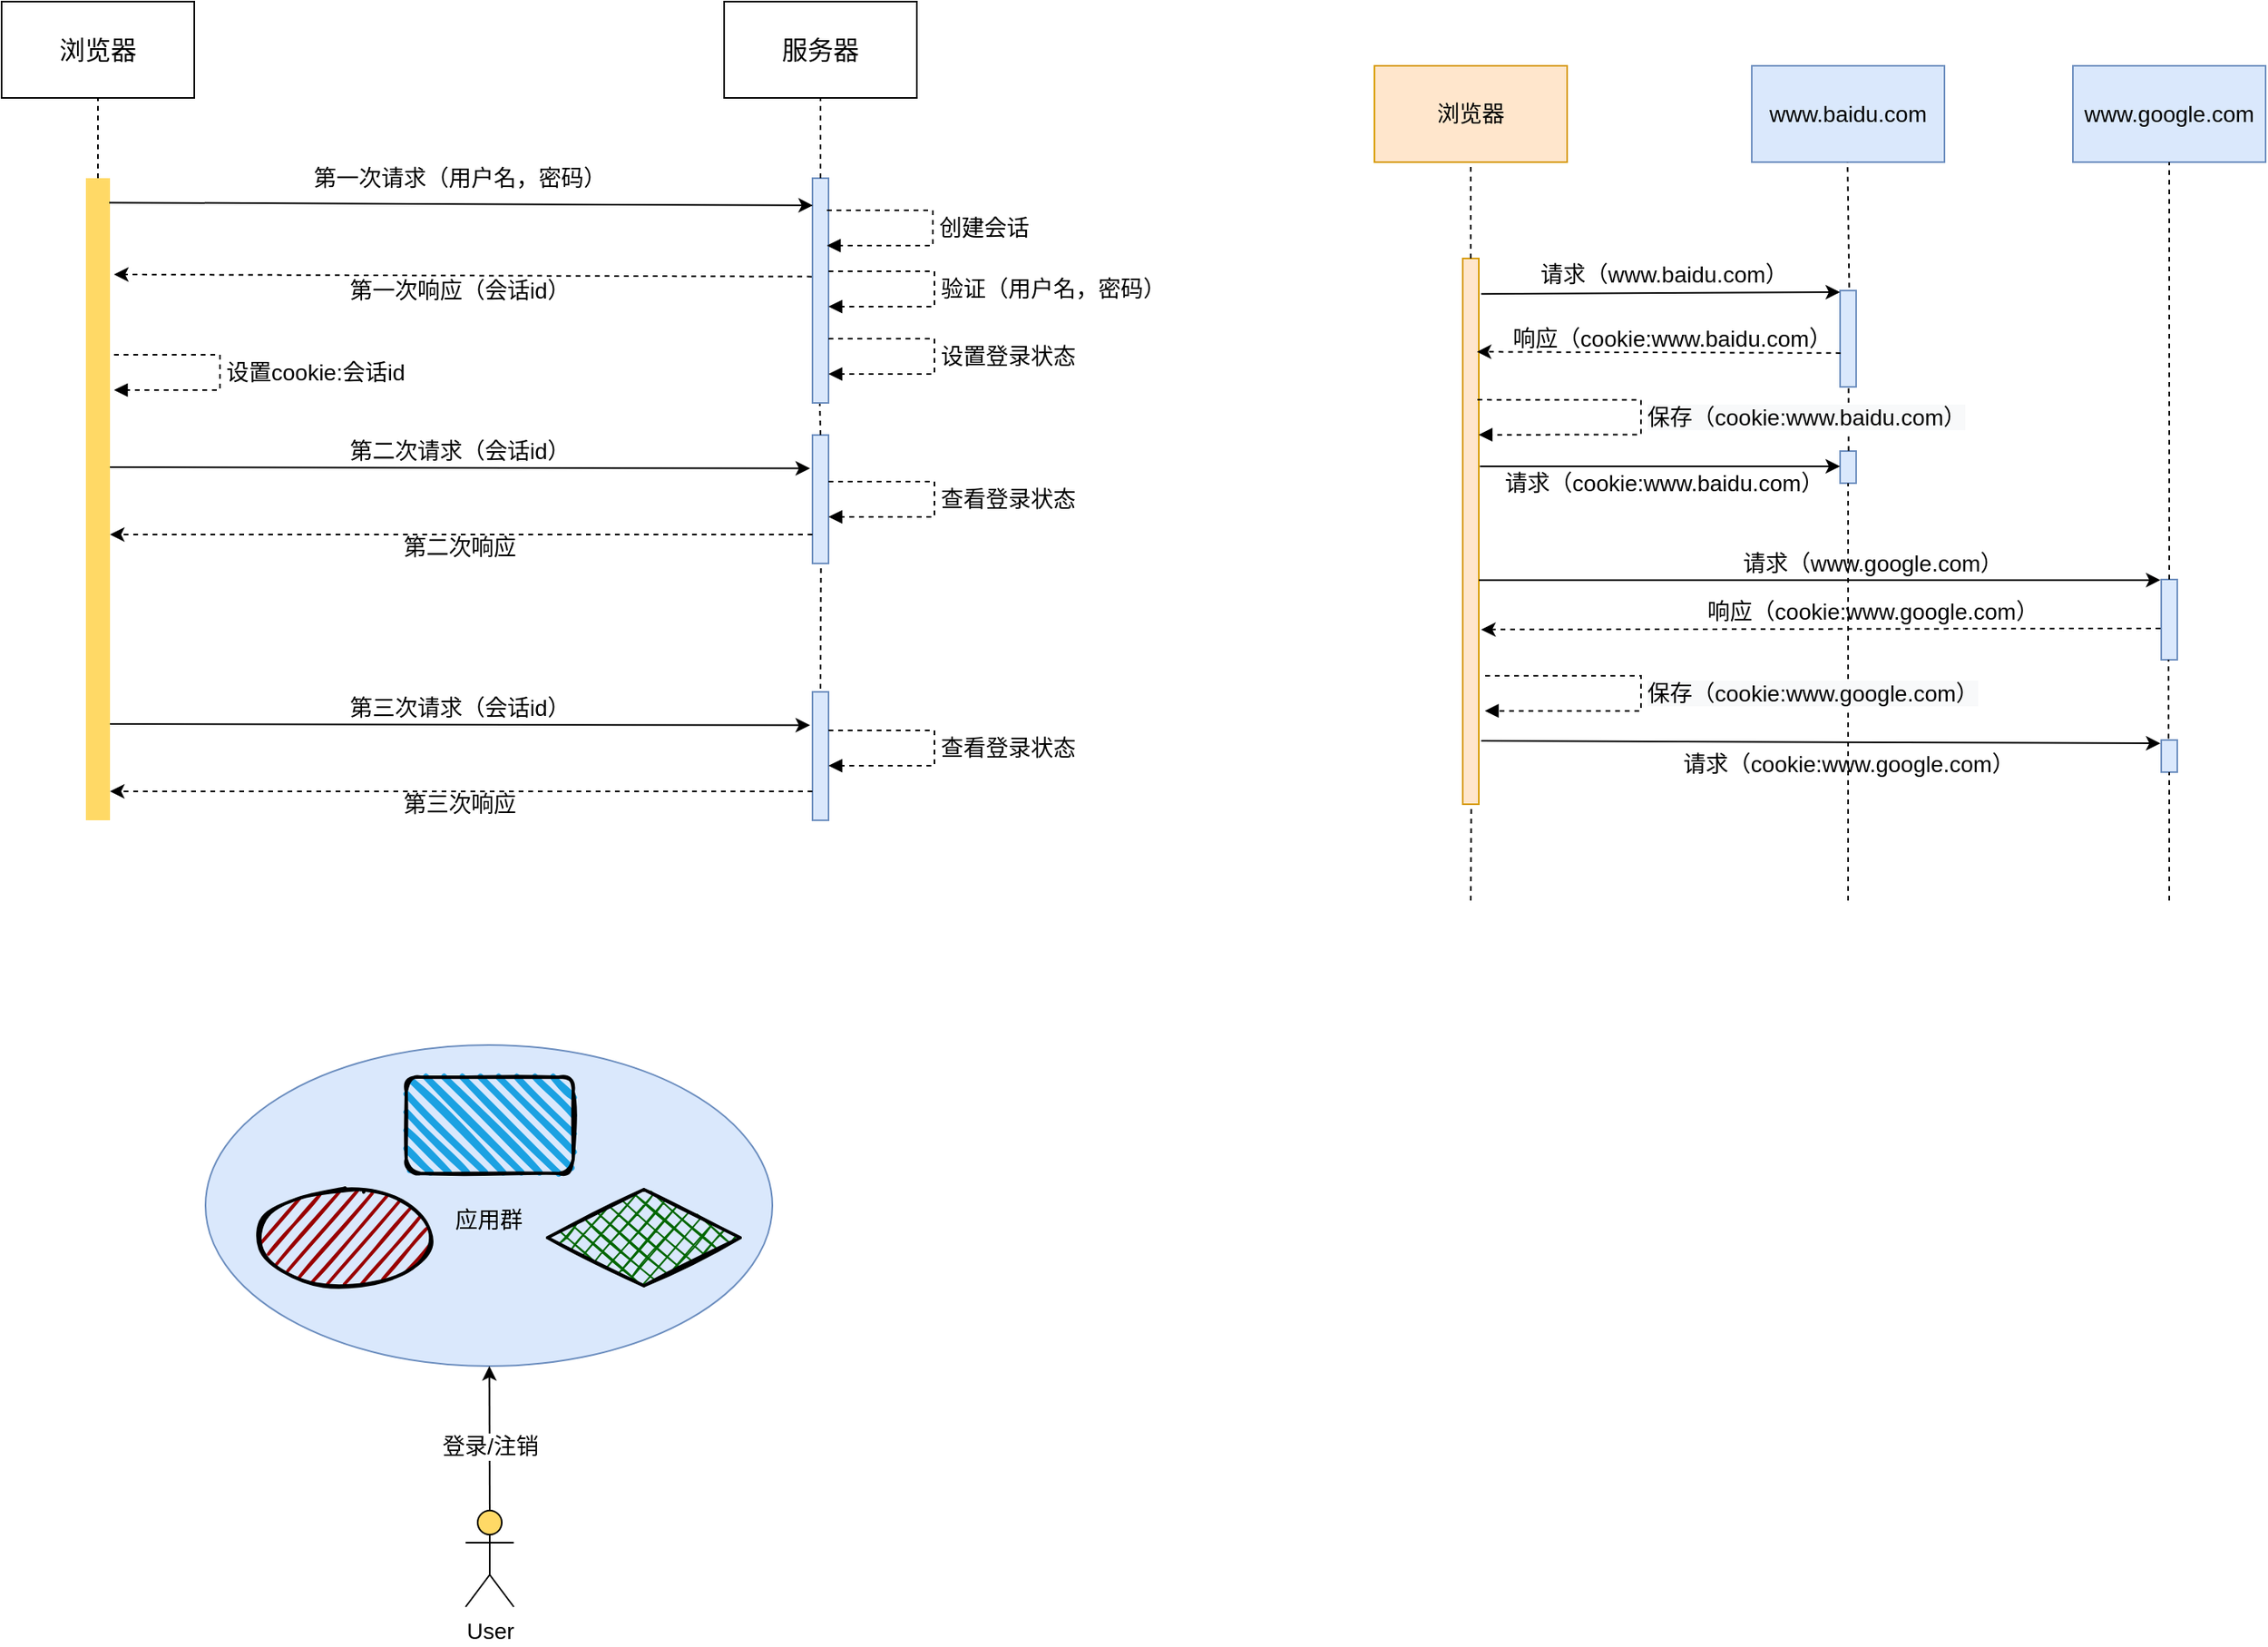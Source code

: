 <mxfile version="15.9.1" type="github" pages="3">
  <diagram id="giTUgUFSSNXsmK1XZccB" name="Page-1">
    <mxGraphModel dx="1426" dy="921" grid="1" gridSize="10" guides="1" tooltips="1" connect="1" arrows="1" fold="1" page="1" pageScale="1" pageWidth="827" pageHeight="1169" math="0" shadow="0">
      <root>
        <mxCell id="0" />
        <mxCell id="1" parent="0" />
        <mxCell id="wLB8yUnDxZZO3W61-fGD-1" value="&lt;font style=&quot;font-size: 16px&quot;&gt;浏览器&lt;/font&gt;" style="rounded=0;whiteSpace=wrap;html=1;" parent="1" vertex="1">
          <mxGeometry x="110" y="120" width="120" height="60" as="geometry" />
        </mxCell>
        <mxCell id="wLB8yUnDxZZO3W61-fGD-2" value="&lt;font style=&quot;font-size: 16px&quot;&gt;服务器&lt;/font&gt;" style="rounded=0;whiteSpace=wrap;html=1;" parent="1" vertex="1">
          <mxGeometry x="560" y="120" width="120" height="60" as="geometry" />
        </mxCell>
        <mxCell id="wLB8yUnDxZZO3W61-fGD-3" value="" style="html=1;points=[];perimeter=orthogonalPerimeter;rounded=0;fillColor=#FFD966;strokeColor=none;" parent="1" vertex="1">
          <mxGeometry x="162.5" y="230" width="15" height="400" as="geometry" />
        </mxCell>
        <mxCell id="wLB8yUnDxZZO3W61-fGD-4" value="" style="html=1;points=[];perimeter=orthogonalPerimeter;rounded=0;fillColor=#dae8fc;strokeColor=#6c8ebf;" parent="1" vertex="1">
          <mxGeometry x="615" y="230" width="10" height="140" as="geometry" />
        </mxCell>
        <mxCell id="wLB8yUnDxZZO3W61-fGD-5" value="" style="html=1;points=[];perimeter=orthogonalPerimeter;rounded=0;fillColor=#dae8fc;strokeColor=#6c8ebf;" parent="1" vertex="1">
          <mxGeometry x="615" y="390" width="10" height="80" as="geometry" />
        </mxCell>
        <mxCell id="wLB8yUnDxZZO3W61-fGD-6" value="" style="html=1;points=[];perimeter=orthogonalPerimeter;rounded=0;fillColor=#dae8fc;strokeColor=#6c8ebf;" parent="1" vertex="1">
          <mxGeometry x="615" y="550" width="10" height="80" as="geometry" />
        </mxCell>
        <mxCell id="wLB8yUnDxZZO3W61-fGD-7" value="" style="endArrow=none;dashed=1;html=1;rounded=0;entryX=0.5;entryY=1;entryDx=0;entryDy=0;exitX=0.5;exitY=0;exitDx=0;exitDy=0;exitPerimeter=0;" parent="1" source="wLB8yUnDxZZO3W61-fGD-3" target="wLB8yUnDxZZO3W61-fGD-1" edge="1">
          <mxGeometry width="50" height="50" relative="1" as="geometry">
            <mxPoint x="440" y="500" as="sourcePoint" />
            <mxPoint x="490" y="450" as="targetPoint" />
          </mxGeometry>
        </mxCell>
        <mxCell id="wLB8yUnDxZZO3W61-fGD-8" value="" style="endArrow=none;dashed=1;html=1;rounded=0;entryX=0.5;entryY=1;entryDx=0;entryDy=0;exitX=0.5;exitY=0;exitDx=0;exitDy=0;exitPerimeter=0;" parent="1" source="wLB8yUnDxZZO3W61-fGD-4" target="wLB8yUnDxZZO3W61-fGD-2" edge="1">
          <mxGeometry width="50" height="50" relative="1" as="geometry">
            <mxPoint x="440" y="500" as="sourcePoint" />
            <mxPoint x="490" y="450" as="targetPoint" />
          </mxGeometry>
        </mxCell>
        <mxCell id="wLB8yUnDxZZO3W61-fGD-9" value="" style="endArrow=none;dashed=1;html=1;rounded=0;entryX=0.457;entryY=1.004;entryDx=0;entryDy=0;entryPerimeter=0;exitX=0.5;exitY=0;exitDx=0;exitDy=0;exitPerimeter=0;" parent="1" source="wLB8yUnDxZZO3W61-fGD-5" target="wLB8yUnDxZZO3W61-fGD-4" edge="1">
          <mxGeometry width="50" height="50" relative="1" as="geometry">
            <mxPoint x="440" y="500" as="sourcePoint" />
            <mxPoint x="490" y="450" as="targetPoint" />
          </mxGeometry>
        </mxCell>
        <mxCell id="wLB8yUnDxZZO3W61-fGD-10" value="" style="endArrow=none;dashed=1;html=1;rounded=0;exitX=0.5;exitY=-0.025;exitDx=0;exitDy=0;exitPerimeter=0;entryX=0.529;entryY=1.007;entryDx=0;entryDy=0;entryPerimeter=0;" parent="1" source="wLB8yUnDxZZO3W61-fGD-6" target="wLB8yUnDxZZO3W61-fGD-5" edge="1">
          <mxGeometry width="50" height="50" relative="1" as="geometry">
            <mxPoint x="510" y="558" as="sourcePoint" />
            <mxPoint x="620" y="450" as="targetPoint" />
          </mxGeometry>
        </mxCell>
        <mxCell id="wLB8yUnDxZZO3W61-fGD-11" value="" style="endArrow=classic;html=1;rounded=0;entryX=0.029;entryY=0.121;entryDx=0;entryDy=0;entryPerimeter=0;exitX=0.967;exitY=0.038;exitDx=0;exitDy=0;exitPerimeter=0;" parent="1" source="wLB8yUnDxZZO3W61-fGD-3" target="wLB8yUnDxZZO3W61-fGD-4" edge="1">
          <mxGeometry width="50" height="50" relative="1" as="geometry">
            <mxPoint x="180" y="250" as="sourcePoint" />
            <mxPoint x="490" y="450" as="targetPoint" />
          </mxGeometry>
        </mxCell>
        <mxCell id="wLB8yUnDxZZO3W61-fGD-12" value="" style="endArrow=classic;html=1;rounded=0;entryX=1.167;entryY=0.15;entryDx=0;entryDy=0;entryPerimeter=0;exitX=-0.043;exitY=0.438;exitDx=0;exitDy=0;exitPerimeter=0;dashed=1;" parent="1" source="wLB8yUnDxZZO3W61-fGD-4" target="wLB8yUnDxZZO3W61-fGD-3" edge="1">
          <mxGeometry width="50" height="50" relative="1" as="geometry">
            <mxPoint x="440" y="500" as="sourcePoint" />
            <mxPoint x="490" y="450" as="targetPoint" />
          </mxGeometry>
        </mxCell>
        <mxCell id="wLB8yUnDxZZO3W61-fGD-13" value="" style="endArrow=classic;html=1;rounded=0;entryX=-0.2;entryY=0.2;entryDx=0;entryDy=0;entryPerimeter=0;exitX=0.967;exitY=0.038;exitDx=0;exitDy=0;exitPerimeter=0;" parent="1" edge="1">
          <mxGeometry width="50" height="50" relative="1" as="geometry">
            <mxPoint x="177.495" y="410.0" as="sourcePoint" />
            <mxPoint x="613.49" y="410.8" as="targetPoint" />
          </mxGeometry>
        </mxCell>
        <mxCell id="wLB8yUnDxZZO3W61-fGD-14" value="" style="endArrow=classic;html=1;rounded=0;exitX=-0.1;exitY=0.775;exitDx=0;exitDy=0;exitPerimeter=0;dashed=1;" parent="1" target="wLB8yUnDxZZO3W61-fGD-3" edge="1">
          <mxGeometry width="50" height="50" relative="1" as="geometry">
            <mxPoint x="615" y="452" as="sourcePoint" />
            <mxPoint x="181" y="450" as="targetPoint" />
          </mxGeometry>
        </mxCell>
        <mxCell id="wLB8yUnDxZZO3W61-fGD-15" value="" style="endArrow=classic;html=1;rounded=0;exitX=-0.1;exitY=0.775;exitDx=0;exitDy=0;exitPerimeter=0;dashed=1;" parent="1" target="wLB8yUnDxZZO3W61-fGD-3" edge="1">
          <mxGeometry width="50" height="50" relative="1" as="geometry">
            <mxPoint x="615" y="612" as="sourcePoint" />
            <mxPoint x="181.005" y="610" as="targetPoint" />
          </mxGeometry>
        </mxCell>
        <mxCell id="wLB8yUnDxZZO3W61-fGD-16" value="" style="endArrow=classic;html=1;rounded=0;entryX=-0.2;entryY=0.2;entryDx=0;entryDy=0;entryPerimeter=0;exitX=0.967;exitY=0.038;exitDx=0;exitDy=0;exitPerimeter=0;" parent="1" edge="1">
          <mxGeometry width="50" height="50" relative="1" as="geometry">
            <mxPoint x="177.495" y="570" as="sourcePoint" />
            <mxPoint x="613.49" y="570.8" as="targetPoint" />
          </mxGeometry>
        </mxCell>
        <mxCell id="wLB8yUnDxZZO3W61-fGD-17" value="&lt;font style=&quot;font-size: 14px&quot;&gt;第一次请求（用户名，密码）&lt;/font&gt;" style="text;html=1;align=center;verticalAlign=middle;resizable=0;points=[];autosize=1;strokeColor=none;fillColor=none;" parent="1" vertex="1">
          <mxGeometry x="295" y="220" width="200" height="20" as="geometry" />
        </mxCell>
        <mxCell id="wLB8yUnDxZZO3W61-fGD-18" value="&lt;font style=&quot;font-size: 14px&quot;&gt;第三次请求（会话id）&lt;/font&gt;" style="text;html=1;align=center;verticalAlign=middle;resizable=0;points=[];autosize=1;strokeColor=none;fillColor=none;" parent="1" vertex="1">
          <mxGeometry x="320" y="550" width="150" height="20" as="geometry" />
        </mxCell>
        <mxCell id="wLB8yUnDxZZO3W61-fGD-19" value="&lt;font style=&quot;font-size: 14px&quot;&gt;第二次请求（会话id）&lt;/font&gt;" style="text;html=1;align=center;verticalAlign=middle;resizable=0;points=[];autosize=1;strokeColor=none;fillColor=none;" parent="1" vertex="1">
          <mxGeometry x="320" y="390" width="150" height="20" as="geometry" />
        </mxCell>
        <mxCell id="wLB8yUnDxZZO3W61-fGD-20" value="&lt;font style=&quot;font-size: 14px&quot;&gt;第一次响应（会话id）&lt;/font&gt;" style="text;html=1;align=center;verticalAlign=middle;resizable=0;points=[];autosize=1;strokeColor=none;fillColor=none;" parent="1" vertex="1">
          <mxGeometry x="320" y="290" width="150" height="20" as="geometry" />
        </mxCell>
        <mxCell id="wLB8yUnDxZZO3W61-fGD-21" value="&lt;font style=&quot;font-size: 14px&quot;&gt;第二次响应&lt;/font&gt;" style="text;html=1;align=center;verticalAlign=middle;resizable=0;points=[];autosize=1;strokeColor=none;fillColor=none;" parent="1" vertex="1">
          <mxGeometry x="350" y="450" width="90" height="20" as="geometry" />
        </mxCell>
        <mxCell id="wLB8yUnDxZZO3W61-fGD-22" value="&lt;font style=&quot;font-size: 14px&quot;&gt;第三次响应&lt;/font&gt;" style="text;html=1;align=center;verticalAlign=middle;resizable=0;points=[];autosize=1;strokeColor=none;fillColor=none;" parent="1" vertex="1">
          <mxGeometry x="350" y="610" width="90" height="20" as="geometry" />
        </mxCell>
        <mxCell id="wLB8yUnDxZZO3W61-fGD-25" value="创建会话" style="edgeStyle=orthogonalEdgeStyle;html=1;align=left;spacingLeft=2;endArrow=block;rounded=0;dashed=1;fontSize=14;" parent="1" edge="1">
          <mxGeometry relative="1" as="geometry">
            <mxPoint x="624" y="250" as="sourcePoint" />
            <Array as="points">
              <mxPoint x="690" y="250" />
              <mxPoint x="690" y="272" />
            </Array>
            <mxPoint x="624" y="272" as="targetPoint" />
          </mxGeometry>
        </mxCell>
        <mxCell id="wLB8yUnDxZZO3W61-fGD-28" value="设置cookie:会话id" style="edgeStyle=orthogonalEdgeStyle;html=1;align=left;spacingLeft=2;endArrow=block;rounded=0;dashed=1;fontSize=14;entryX=0.9;entryY=0.525;entryDx=0;entryDy=0;entryPerimeter=0;" parent="1" edge="1">
          <mxGeometry relative="1" as="geometry">
            <mxPoint x="180" y="340" as="sourcePoint" />
            <Array as="points">
              <mxPoint x="246" y="340" />
              <mxPoint x="246" y="362" />
            </Array>
            <mxPoint x="180" y="362" as="targetPoint" />
          </mxGeometry>
        </mxCell>
        <mxCell id="wLB8yUnDxZZO3W61-fGD-29" value="验证（用户名，密码）" style="edgeStyle=orthogonalEdgeStyle;html=1;align=left;spacingLeft=2;endArrow=block;rounded=0;dashed=1;fontSize=14;" parent="1" edge="1">
          <mxGeometry relative="1" as="geometry">
            <mxPoint x="625" y="288.0" as="sourcePoint" />
            <Array as="points">
              <mxPoint x="691" y="288" />
              <mxPoint x="691" y="310" />
            </Array>
            <mxPoint x="625" y="310.0" as="targetPoint" />
          </mxGeometry>
        </mxCell>
        <mxCell id="wLB8yUnDxZZO3W61-fGD-30" value="查看登录状态" style="edgeStyle=orthogonalEdgeStyle;html=1;align=left;spacingLeft=2;endArrow=block;rounded=0;dashed=1;fontSize=14;" parent="1" edge="1">
          <mxGeometry relative="1" as="geometry">
            <mxPoint x="625" y="574.0" as="sourcePoint" />
            <Array as="points">
              <mxPoint x="691" y="574" />
              <mxPoint x="691" y="596" />
            </Array>
            <mxPoint x="625" y="596.0" as="targetPoint" />
          </mxGeometry>
        </mxCell>
        <mxCell id="wLB8yUnDxZZO3W61-fGD-31" value="设置登录状态" style="edgeStyle=orthogonalEdgeStyle;html=1;align=left;spacingLeft=2;endArrow=block;rounded=0;dashed=1;fontSize=14;" parent="1" edge="1">
          <mxGeometry relative="1" as="geometry">
            <mxPoint x="625" y="330.0" as="sourcePoint" />
            <Array as="points">
              <mxPoint x="691" y="330" />
              <mxPoint x="691" y="352" />
            </Array>
            <mxPoint x="625" y="352.0" as="targetPoint" />
          </mxGeometry>
        </mxCell>
        <mxCell id="wLB8yUnDxZZO3W61-fGD-32" value="查看登录状态" style="edgeStyle=orthogonalEdgeStyle;html=1;align=left;spacingLeft=2;endArrow=block;rounded=0;dashed=1;fontSize=14;" parent="1" edge="1">
          <mxGeometry relative="1" as="geometry">
            <mxPoint x="625" y="419" as="sourcePoint" />
            <Array as="points">
              <mxPoint x="691" y="419" />
              <mxPoint x="691" y="441" />
            </Array>
            <mxPoint x="625" y="441" as="targetPoint" />
          </mxGeometry>
        </mxCell>
        <mxCell id="wLB8yUnDxZZO3W61-fGD-33" value="User" style="shape=umlActor;verticalLabelPosition=bottom;verticalAlign=top;html=1;rounded=0;fontSize=14;fillColor=#FFD966;gradientColor=none;" parent="1" vertex="1">
          <mxGeometry x="399" y="1060" width="30" height="60" as="geometry" />
        </mxCell>
        <mxCell id="wLB8yUnDxZZO3W61-fGD-50" value="&lt;br&gt;应用群" style="ellipse;whiteSpace=wrap;html=1;rounded=0;fontSize=14;fillColor=#dae8fc;strokeColor=#6c8ebf;" parent="1" vertex="1">
          <mxGeometry x="237" y="770" width="353" height="200" as="geometry" />
        </mxCell>
        <mxCell id="wLB8yUnDxZZO3W61-fGD-41" value="" style="rounded=1;whiteSpace=wrap;html=1;strokeWidth=2;fillWeight=4;hachureGap=8;hachureAngle=45;fillColor=#1ba1e2;sketch=1;fontSize=14;" parent="1" vertex="1">
          <mxGeometry x="362" y="790" width="104" height="60" as="geometry" />
        </mxCell>
        <mxCell id="wLB8yUnDxZZO3W61-fGD-42" value="" style="ellipse;whiteSpace=wrap;html=1;strokeWidth=2;fillWeight=2;hachureGap=8;fillColor=#990000;fillStyle=dots;sketch=1;rounded=0;fontSize=14;" parent="1" vertex="1">
          <mxGeometry x="270" y="860" width="107.5" height="60" as="geometry" />
        </mxCell>
        <mxCell id="wLB8yUnDxZZO3W61-fGD-43" value="" style="rhombus;whiteSpace=wrap;html=1;strokeWidth=2;fillWeight=-1;hachureGap=8;fillStyle=cross-hatch;fillColor=#006600;sketch=1;rounded=0;fontSize=14;" parent="1" vertex="1">
          <mxGeometry x="450" y="860" width="120" height="60" as="geometry" />
        </mxCell>
        <mxCell id="wLB8yUnDxZZO3W61-fGD-46" value="" style="endArrow=classic;html=1;rounded=0;fontSize=14;exitX=0.5;exitY=0;exitDx=0;exitDy=0;exitPerimeter=0;" parent="1" source="wLB8yUnDxZZO3W61-fGD-33" target="wLB8yUnDxZZO3W61-fGD-50" edge="1">
          <mxGeometry relative="1" as="geometry">
            <mxPoint x="409" y="1060" as="sourcePoint" />
            <mxPoint x="414" y="970" as="targetPoint" />
          </mxGeometry>
        </mxCell>
        <mxCell id="wLB8yUnDxZZO3W61-fGD-47" value="登录/注销" style="edgeLabel;resizable=0;html=1;align=center;verticalAlign=middle;rounded=0;fontSize=14;fillColor=#FFD966;gradientColor=none;" parent="wLB8yUnDxZZO3W61-fGD-46" connectable="0" vertex="1">
          <mxGeometry relative="1" as="geometry">
            <mxPoint y="5" as="offset" />
          </mxGeometry>
        </mxCell>
        <mxCell id="wLB8yUnDxZZO3W61-fGD-51" value="浏览器" style="rounded=0;whiteSpace=wrap;html=1;fontSize=14;fillColor=#ffe6cc;strokeColor=#d79b00;" parent="1" vertex="1">
          <mxGeometry x="965" y="160" width="120" height="60" as="geometry" />
        </mxCell>
        <mxCell id="wLB8yUnDxZZO3W61-fGD-52" value="www.baidu.com" style="rounded=0;whiteSpace=wrap;html=1;fontSize=14;fillColor=#dae8fc;strokeColor=#6c8ebf;" parent="1" vertex="1">
          <mxGeometry x="1200" y="160" width="120" height="60" as="geometry" />
        </mxCell>
        <mxCell id="wLB8yUnDxZZO3W61-fGD-53" value="www.google.com" style="rounded=0;whiteSpace=wrap;html=1;fontSize=14;fillColor=#dae8fc;strokeColor=#6c8ebf;" parent="1" vertex="1">
          <mxGeometry x="1400" y="160" width="120" height="60" as="geometry" />
        </mxCell>
        <mxCell id="wLB8yUnDxZZO3W61-fGD-54" value="" style="html=1;points=[];perimeter=orthogonalPerimeter;rounded=0;fontSize=14;fillColor=#ffe6cc;strokeColor=#d79b00;" parent="1" vertex="1">
          <mxGeometry x="1020" y="280" width="10" height="340" as="geometry" />
        </mxCell>
        <mxCell id="wLB8yUnDxZZO3W61-fGD-56" value="" style="endArrow=none;dashed=1;html=1;rounded=0;fontSize=14;entryX=0.5;entryY=1;entryDx=0;entryDy=0;exitX=0.5;exitY=0;exitDx=0;exitDy=0;exitPerimeter=0;" parent="1" source="wLB8yUnDxZZO3W61-fGD-54" target="wLB8yUnDxZZO3W61-fGD-51" edge="1">
          <mxGeometry width="50" height="50" relative="1" as="geometry">
            <mxPoint x="1140" y="400" as="sourcePoint" />
            <mxPoint x="1190" y="350" as="targetPoint" />
          </mxGeometry>
        </mxCell>
        <mxCell id="wLB8yUnDxZZO3W61-fGD-57" value="" style="endArrow=none;dashed=1;html=1;rounded=0;fontSize=14;entryX=0.529;entryY=1.005;entryDx=0;entryDy=0;entryPerimeter=0;" parent="1" target="wLB8yUnDxZZO3W61-fGD-54" edge="1">
          <mxGeometry width="50" height="50" relative="1" as="geometry">
            <mxPoint x="1025" y="680" as="sourcePoint" />
            <mxPoint x="1190" y="350" as="targetPoint" />
          </mxGeometry>
        </mxCell>
        <mxCell id="wLB8yUnDxZZO3W61-fGD-58" value="" style="html=1;points=[];perimeter=orthogonalPerimeter;rounded=0;fontSize=14;fillColor=#dae8fc;strokeColor=#6c8ebf;" parent="1" vertex="1">
          <mxGeometry x="1255" y="300" width="10" height="60" as="geometry" />
        </mxCell>
        <mxCell id="wLB8yUnDxZZO3W61-fGD-60" value="" style="html=1;points=[];perimeter=orthogonalPerimeter;rounded=0;fontSize=14;fillColor=#dae8fc;strokeColor=#6c8ebf;" parent="1" vertex="1">
          <mxGeometry x="1455" y="480" width="10" height="50" as="geometry" />
        </mxCell>
        <mxCell id="wLB8yUnDxZZO3W61-fGD-62" value="" style="endArrow=none;dashed=1;html=1;rounded=0;fontSize=14;entryX=0.5;entryY=1;entryDx=0;entryDy=0;exitX=0.569;exitY=-0.031;exitDx=0;exitDy=0;exitPerimeter=0;" parent="1" source="wLB8yUnDxZZO3W61-fGD-58" edge="1">
          <mxGeometry width="50" height="50" relative="1" as="geometry">
            <mxPoint x="1259.64" y="280.0" as="sourcePoint" />
            <mxPoint x="1259.64" y="220.0" as="targetPoint" />
          </mxGeometry>
        </mxCell>
        <mxCell id="wLB8yUnDxZZO3W61-fGD-63" value="" style="endArrow=none;dashed=1;html=1;rounded=0;fontSize=14;entryX=0.5;entryY=1;entryDx=0;entryDy=0;exitX=0.5;exitY=0;exitDx=0;exitDy=0;exitPerimeter=0;" parent="1" source="wLB8yUnDxZZO3W61-fGD-60" target="wLB8yUnDxZZO3W61-fGD-53" edge="1">
          <mxGeometry width="50" height="50" relative="1" as="geometry">
            <mxPoint x="1080" y="300.0" as="sourcePoint" />
            <mxPoint x="1080" y="240.0" as="targetPoint" />
          </mxGeometry>
        </mxCell>
        <mxCell id="wLB8yUnDxZZO3W61-fGD-64" value="" style="endArrow=none;dashed=1;html=1;rounded=0;fontSize=14;exitX=0.457;exitY=-0.043;exitDx=0;exitDy=0;exitPerimeter=0;" parent="1" source="wLB8yUnDxZZO3W61-fGD-61" target="wLB8yUnDxZZO3W61-fGD-60" edge="1">
          <mxGeometry width="50" height="50" relative="1" as="geometry">
            <mxPoint x="1090" y="310.0" as="sourcePoint" />
            <mxPoint x="1090" y="250.0" as="targetPoint" />
          </mxGeometry>
        </mxCell>
        <mxCell id="wLB8yUnDxZZO3W61-fGD-65" value="" style="endArrow=none;dashed=1;html=1;rounded=0;fontSize=14;entryX=0.5;entryY=1;entryDx=0;entryDy=0;startArrow=none;" parent="1" source="wLB8yUnDxZZO3W61-fGD-59" edge="1">
          <mxGeometry width="50" height="50" relative="1" as="geometry">
            <mxPoint x="1260" y="670" as="sourcePoint" />
            <mxPoint x="1259.64" y="400.0" as="targetPoint" />
          </mxGeometry>
        </mxCell>
        <mxCell id="wLB8yUnDxZZO3W61-fGD-59" value="" style="html=1;points=[];perimeter=orthogonalPerimeter;rounded=0;fontSize=14;fillColor=#dae8fc;strokeColor=#6c8ebf;" parent="1" vertex="1">
          <mxGeometry x="1255" y="400" width="10" height="20" as="geometry" />
        </mxCell>
        <mxCell id="wLB8yUnDxZZO3W61-fGD-66" value="" style="endArrow=none;dashed=1;html=1;rounded=0;fontSize=14;entryX=0.5;entryY=1;entryDx=0;entryDy=0;" parent="1" target="wLB8yUnDxZZO3W61-fGD-59" edge="1">
          <mxGeometry width="50" height="50" relative="1" as="geometry">
            <mxPoint x="1260" y="680" as="sourcePoint" />
            <mxPoint x="1259.64" y="400" as="targetPoint" />
          </mxGeometry>
        </mxCell>
        <mxCell id="wLB8yUnDxZZO3W61-fGD-67" value="" style="endArrow=none;dashed=1;html=1;rounded=0;fontSize=14;entryX=0.529;entryY=0.998;entryDx=0;entryDy=0;exitX=0.529;exitY=-0.007;exitDx=0;exitDy=0;exitPerimeter=0;entryPerimeter=0;" parent="1" source="wLB8yUnDxZZO3W61-fGD-59" target="wLB8yUnDxZZO3W61-fGD-58" edge="1">
          <mxGeometry width="50" height="50" relative="1" as="geometry">
            <mxPoint x="1480" y="450" as="sourcePoint" />
            <mxPoint x="1480" y="240.0" as="targetPoint" />
          </mxGeometry>
        </mxCell>
        <mxCell id="wLB8yUnDxZZO3W61-fGD-68" value="" style="endArrow=none;dashed=1;html=1;rounded=0;fontSize=14;entryX=0.5;entryY=1;entryDx=0;entryDy=0;startArrow=none;" parent="1" source="wLB8yUnDxZZO3W61-fGD-61" edge="1">
          <mxGeometry width="50" height="50" relative="1" as="geometry">
            <mxPoint x="1460" y="680" as="sourcePoint" />
            <mxPoint x="1459.64" y="585.0" as="targetPoint" />
          </mxGeometry>
        </mxCell>
        <mxCell id="wLB8yUnDxZZO3W61-fGD-69" value="" style="endArrow=classic;html=1;rounded=0;exitX=1.146;exitY=0.065;exitDx=0;exitDy=0;exitPerimeter=0;" parent="1" source="wLB8yUnDxZZO3W61-fGD-54" edge="1">
          <mxGeometry width="50" height="50" relative="1" as="geometry">
            <mxPoint x="1065" y="300" as="sourcePoint" />
            <mxPoint x="1255" y="301" as="targetPoint" />
          </mxGeometry>
        </mxCell>
        <mxCell id="wLB8yUnDxZZO3W61-fGD-70" value="" style="endArrow=classic;html=1;rounded=0;entryX=-0.046;entryY=0.007;entryDx=0;entryDy=0;entryPerimeter=0;" parent="1" source="wLB8yUnDxZZO3W61-fGD-54" target="wLB8yUnDxZZO3W61-fGD-60" edge="1">
          <mxGeometry width="50" height="50" relative="1" as="geometry">
            <mxPoint x="1064.995" y="459.13" as="sourcePoint" />
            <mxPoint x="1410" y="450" as="targetPoint" />
          </mxGeometry>
        </mxCell>
        <mxCell id="wLB8yUnDxZZO3W61-fGD-71" value="" style="endArrow=classic;html=1;rounded=0;exitX=1.146;exitY=0.884;exitDx=0;exitDy=0;exitPerimeter=0;entryX=-0.046;entryY=0.14;entryDx=0;entryDy=0;entryPerimeter=0;" parent="1" source="wLB8yUnDxZZO3W61-fGD-54" edge="1">
          <mxGeometry width="50" height="50" relative="1" as="geometry">
            <mxPoint x="1065.005" y="580.0" as="sourcePoint" />
            <mxPoint x="1454.55" y="582.07" as="targetPoint" />
          </mxGeometry>
        </mxCell>
        <mxCell id="wLB8yUnDxZZO3W61-fGD-72" value="" style="endArrow=classic;html=1;rounded=0;exitX=1.069;exitY=0.381;exitDx=0;exitDy=0;exitPerimeter=0;" parent="1" source="wLB8yUnDxZZO3W61-fGD-54" target="wLB8yUnDxZZO3W61-fGD-59" edge="1">
          <mxGeometry width="50" height="50" relative="1" as="geometry">
            <mxPoint x="1065" y="399.5" as="sourcePoint" />
            <mxPoint x="1255" y="400.5" as="targetPoint" />
          </mxGeometry>
        </mxCell>
        <mxCell id="wLB8yUnDxZZO3W61-fGD-61" value="" style="html=1;points=[];perimeter=orthogonalPerimeter;rounded=0;fontSize=14;fillColor=#dae8fc;strokeColor=#6c8ebf;" parent="1" vertex="1">
          <mxGeometry x="1455" y="580" width="10" height="20" as="geometry" />
        </mxCell>
        <mxCell id="wLB8yUnDxZZO3W61-fGD-73" value="" style="endArrow=none;dashed=1;html=1;rounded=0;fontSize=14;entryX=0.5;entryY=1;entryDx=0;entryDy=0;" parent="1" target="wLB8yUnDxZZO3W61-fGD-61" edge="1">
          <mxGeometry width="50" height="50" relative="1" as="geometry">
            <mxPoint x="1460" y="680" as="sourcePoint" />
            <mxPoint x="1459.64" y="585" as="targetPoint" />
          </mxGeometry>
        </mxCell>
        <mxCell id="wLB8yUnDxZZO3W61-fGD-74" value="&lt;span style=&quot;text-align: center ; background-color: rgb(248 , 249 , 250)&quot;&gt;保存（cookie:www.baidu.com）&lt;/span&gt;" style="edgeStyle=orthogonalEdgeStyle;html=1;align=left;spacingLeft=2;endArrow=block;rounded=0;dashed=1;fontSize=14;entryX=0.992;entryY=0.323;entryDx=0;entryDy=0;entryPerimeter=0;exitX=0.915;exitY=0.259;exitDx=0;exitDy=0;exitPerimeter=0;" parent="1" source="wLB8yUnDxZZO3W61-fGD-54" target="wLB8yUnDxZZO3W61-fGD-54" edge="1">
          <mxGeometry relative="1" as="geometry">
            <mxPoint x="1065.0" y="368" as="sourcePoint" />
            <Array as="points">
              <mxPoint x="1131" y="368" />
              <mxPoint x="1131" y="390" />
            </Array>
            <mxPoint x="1065.0" y="390" as="targetPoint" />
          </mxGeometry>
        </mxCell>
        <mxCell id="wLB8yUnDxZZO3W61-fGD-75" value="&lt;span style=&quot;text-align: center ; background-color: rgb(248 , 249 , 250)&quot;&gt;保存（cookie:www.google.com）&lt;/span&gt;" style="edgeStyle=orthogonalEdgeStyle;html=1;align=left;spacingLeft=2;endArrow=block;rounded=0;dashed=1;fontSize=14;entryX=1.377;entryY=0.829;entryDx=0;entryDy=0;entryPerimeter=0;" parent="1" target="wLB8yUnDxZZO3W61-fGD-54" edge="1">
          <mxGeometry relative="1" as="geometry">
            <mxPoint x="1034" y="540" as="sourcePoint" />
            <Array as="points">
              <mxPoint x="1131" y="540" />
              <mxPoint x="1131" y="562" />
            </Array>
            <mxPoint x="1065.0" y="562" as="targetPoint" />
          </mxGeometry>
        </mxCell>
        <mxCell id="wLB8yUnDxZZO3W61-fGD-76" value="" style="endArrow=classic;html=1;rounded=0;entryX=0.877;entryY=0.171;entryDx=0;entryDy=0;entryPerimeter=0;exitX=0.031;exitY=0.649;exitDx=0;exitDy=0;exitPerimeter=0;dashed=1;" parent="1" source="wLB8yUnDxZZO3W61-fGD-58" target="wLB8yUnDxZZO3W61-fGD-54" edge="1">
          <mxGeometry width="50" height="50" relative="1" as="geometry">
            <mxPoint x="1250" y="338" as="sourcePoint" />
            <mxPoint x="1265" y="311" as="targetPoint" />
          </mxGeometry>
        </mxCell>
        <mxCell id="wLB8yUnDxZZO3W61-fGD-77" value="" style="endArrow=classic;html=1;rounded=0;entryX=1.146;entryY=0.68;entryDx=0;entryDy=0;entryPerimeter=0;exitX=-0.046;exitY=0.609;exitDx=0;exitDy=0;exitPerimeter=0;dashed=1;" parent="1" source="wLB8yUnDxZZO3W61-fGD-60" target="wLB8yUnDxZZO3W61-fGD-54" edge="1">
          <mxGeometry width="50" height="50" relative="1" as="geometry">
            <mxPoint x="1256.54" y="510.8" as="sourcePoint" />
            <mxPoint x="1065.0" y="510.0" as="targetPoint" />
          </mxGeometry>
        </mxCell>
        <mxCell id="wLB8yUnDxZZO3W61-fGD-78" value="请求（www.baidu.com）" style="text;html=1;align=center;verticalAlign=middle;resizable=0;points=[];autosize=1;strokeColor=none;fillColor=none;fontSize=14;" parent="1" vertex="1">
          <mxGeometry x="1060" y="280" width="170" height="20" as="geometry" />
        </mxCell>
        <mxCell id="wLB8yUnDxZZO3W61-fGD-79" value="响应（cookie:www.baidu.com）" style="text;html=1;align=center;verticalAlign=middle;resizable=0;points=[];autosize=1;strokeColor=none;fillColor=none;fontSize=14;" parent="1" vertex="1">
          <mxGeometry x="1045" y="320" width="210" height="20" as="geometry" />
        </mxCell>
        <mxCell id="wLB8yUnDxZZO3W61-fGD-80" value="请求（cookie:www.baidu.com）" style="text;html=1;align=center;verticalAlign=middle;resizable=0;points=[];autosize=1;strokeColor=none;fillColor=none;fontSize=14;" parent="1" vertex="1">
          <mxGeometry x="1040" y="410" width="210" height="20" as="geometry" />
        </mxCell>
        <mxCell id="wLB8yUnDxZZO3W61-fGD-81" value="请求（www.google.com）" style="text;html=1;align=center;verticalAlign=middle;resizable=0;points=[];autosize=1;strokeColor=none;fillColor=none;fontSize=14;" parent="1" vertex="1">
          <mxGeometry x="1185" y="460" width="180" height="20" as="geometry" />
        </mxCell>
        <mxCell id="wLB8yUnDxZZO3W61-fGD-82" value="响应（cookie:www.google.com）" style="text;html=1;align=center;verticalAlign=middle;resizable=0;points=[];autosize=1;strokeColor=none;fillColor=none;fontSize=14;" parent="1" vertex="1">
          <mxGeometry x="1165" y="490" width="220" height="20" as="geometry" />
        </mxCell>
        <mxCell id="wLB8yUnDxZZO3W61-fGD-83" value="请求（cookie:www.google.com）" style="text;html=1;align=center;verticalAlign=middle;resizable=0;points=[];autosize=1;strokeColor=none;fillColor=none;fontSize=14;" parent="1" vertex="1">
          <mxGeometry x="1150" y="585" width="220" height="20" as="geometry" />
        </mxCell>
      </root>
    </mxGraphModel>
  </diagram>
  <diagram id="-MepEcL5NVGmmykIvF3X" name="Page-2">
    <mxGraphModel dx="1678" dy="1124" grid="1" gridSize="10" guides="1" tooltips="1" connect="1" arrows="1" fold="1" page="1" pageScale="1" pageWidth="827" pageHeight="1169" math="0" shadow="0">
      <root>
        <mxCell id="unKMmfWgnlxeO75IbSug-0" />
        <mxCell id="unKMmfWgnlxeO75IbSug-1" parent="unKMmfWgnlxeO75IbSug-0" />
        <mxCell id="unKMmfWgnlxeO75IbSug-2" value="浏览器" style="rounded=0;whiteSpace=wrap;html=1;fontSize=14;fillColor=#fff2cc;strokeColor=#d6b656;" vertex="1" parent="unKMmfWgnlxeO75IbSug-1">
          <mxGeometry x="24" y="40" width="120" height="60" as="geometry" />
        </mxCell>
        <mxCell id="unKMmfWgnlxeO75IbSug-3" value="系统1" style="rounded=0;whiteSpace=wrap;html=1;fontSize=14;fillColor=#dae8fc;strokeColor=#6c8ebf;" vertex="1" parent="unKMmfWgnlxeO75IbSug-1">
          <mxGeometry x="224" y="40" width="120" height="60" as="geometry" />
        </mxCell>
        <mxCell id="unKMmfWgnlxeO75IbSug-4" value="系统2" style="rounded=0;whiteSpace=wrap;html=1;fontSize=14;fillColor=#dae8fc;strokeColor=#6c8ebf;" vertex="1" parent="unKMmfWgnlxeO75IbSug-1">
          <mxGeometry x="424" y="40" width="120" height="60" as="geometry" />
        </mxCell>
        <mxCell id="unKMmfWgnlxeO75IbSug-5" value="SSO 认证中心" style="rounded=0;whiteSpace=wrap;html=1;fontSize=14;fillColor=#e1d5e7;strokeColor=#9673a6;" vertex="1" parent="unKMmfWgnlxeO75IbSug-1">
          <mxGeometry x="624" y="40" width="120" height="60" as="geometry" />
        </mxCell>
        <mxCell id="unKMmfWgnlxeO75IbSug-6" value="" style="html=1;points=[];perimeter=orthogonalPerimeter;rounded=1;fontSize=14;fillColor=#FFD966;gradientColor=none;" vertex="1" parent="unKMmfWgnlxeO75IbSug-1">
          <mxGeometry x="79" y="160" width="10" height="960" as="geometry" />
        </mxCell>
        <mxCell id="unKMmfWgnlxeO75IbSug-7" value="" style="html=1;points=[];perimeter=orthogonalPerimeter;rounded=1;fontSize=14;fillColor=#dae8fc;strokeColor=#6c8ebf;" vertex="1" parent="unKMmfWgnlxeO75IbSug-1">
          <mxGeometry x="279" y="160" width="10" height="530" as="geometry" />
        </mxCell>
        <mxCell id="unKMmfWgnlxeO75IbSug-8" value="" style="html=1;points=[];perimeter=orthogonalPerimeter;rounded=1;fontSize=14;fillColor=#dae8fc;strokeColor=#6c8ebf;" vertex="1" parent="unKMmfWgnlxeO75IbSug-1">
          <mxGeometry x="479" y="720" width="10" height="400" as="geometry" />
        </mxCell>
        <mxCell id="unKMmfWgnlxeO75IbSug-21" value="" style="html=1;points=[];perimeter=orthogonalPerimeter;rounded=1;fontSize=14;fillColor=#dae8fc;strokeColor=#6c8ebf;" vertex="1" parent="unKMmfWgnlxeO75IbSug-1">
          <mxGeometry x="286" y="190" width="10" height="10" as="geometry" />
        </mxCell>
        <mxCell id="unKMmfWgnlxeO75IbSug-22" value="验证未登录" style="edgeStyle=orthogonalEdgeStyle;html=1;align=left;spacingLeft=2;endArrow=block;rounded=0;entryX=1;entryY=0;fontSize=14;" edge="1" parent="unKMmfWgnlxeO75IbSug-1" target="unKMmfWgnlxeO75IbSug-21" source="unKMmfWgnlxeO75IbSug-7">
          <mxGeometry x="0.057" relative="1" as="geometry">
            <mxPoint x="294" y="170" as="sourcePoint" />
            <Array as="points">
              <mxPoint x="344" y="170" />
              <mxPoint x="344" y="190" />
            </Array>
            <mxPoint as="offset" />
          </mxGeometry>
        </mxCell>
        <mxCell id="unKMmfWgnlxeO75IbSug-27" value="验证成功" style="edgeStyle=orthogonalEdgeStyle;html=1;align=left;spacingLeft=2;endArrow=block;rounded=0;entryX=1;entryY=0;dashed=1;fontSize=14;" edge="1" parent="unKMmfWgnlxeO75IbSug-1" target="unKMmfWgnlxeO75IbSug-26">
          <mxGeometry relative="1" as="geometry">
            <mxPoint x="690" y="370" as="sourcePoint" />
            <Array as="points">
              <mxPoint x="720" y="370" />
            </Array>
          </mxGeometry>
        </mxCell>
        <mxCell id="unKMmfWgnlxeO75IbSug-30" value="" style="html=1;points=[];perimeter=orthogonalPerimeter;rounded=1;fontSize=14;fillColor=#e1d5e7;strokeColor=#9673a6;" vertex="1" parent="unKMmfWgnlxeO75IbSug-1">
          <mxGeometry x="679" y="238" width="10" height="82" as="geometry" />
        </mxCell>
        <mxCell id="unKMmfWgnlxeO75IbSug-31" value="" style="html=1;points=[];perimeter=orthogonalPerimeter;rounded=1;fontSize=14;fillColor=#e1d5e7;strokeColor=#9673a6;" vertex="1" parent="unKMmfWgnlxeO75IbSug-1">
          <mxGeometry x="679" y="360" width="10" height="162" as="geometry" />
        </mxCell>
        <mxCell id="unKMmfWgnlxeO75IbSug-26" value="" style="html=1;points=[];perimeter=orthogonalPerimeter;rounded=1;fontSize=14;fillColor=#e1d5e7;strokeColor=#9673a6;" vertex="1" parent="unKMmfWgnlxeO75IbSug-1">
          <mxGeometry x="685" y="390" width="10" height="10" as="geometry" />
        </mxCell>
        <mxCell id="unKMmfWgnlxeO75IbSug-32" value="" style="html=1;points=[];perimeter=orthogonalPerimeter;rounded=1;fontSize=14;fillColor=#e1d5e7;strokeColor=#9673a6;" vertex="1" parent="unKMmfWgnlxeO75IbSug-1">
          <mxGeometry x="679" y="560" width="10" height="110" as="geometry" />
        </mxCell>
        <mxCell id="unKMmfWgnlxeO75IbSug-33" value="" style="html=1;points=[];perimeter=orthogonalPerimeter;rounded=1;fontSize=14;fillColor=#e1d5e7;strokeColor=#9673a6;" vertex="1" parent="unKMmfWgnlxeO75IbSug-1">
          <mxGeometry x="679" y="780" width="10" height="60" as="geometry" />
        </mxCell>
        <mxCell id="unKMmfWgnlxeO75IbSug-34" value="" style="html=1;points=[];perimeter=orthogonalPerimeter;rounded=1;fontSize=14;fillColor=#e1d5e7;strokeColor=#9673a6;" vertex="1" parent="unKMmfWgnlxeO75IbSug-1">
          <mxGeometry x="679" y="880" width="10" height="160" as="geometry" />
        </mxCell>
        <mxCell id="unKMmfWgnlxeO75IbSug-35" value="" style="endArrow=none;dashed=1;html=1;rounded=0;fontSize=14;exitX=0.433;exitY=-0.003;exitDx=0;exitDy=0;exitPerimeter=0;" edge="1" parent="unKMmfWgnlxeO75IbSug-1" target="unKMmfWgnlxeO75IbSug-4">
          <mxGeometry width="50" height="50" relative="1" as="geometry">
            <mxPoint x="484.33" y="718.8" as="sourcePoint" />
            <mxPoint x="485" y="100" as="targetPoint" />
          </mxGeometry>
        </mxCell>
        <mxCell id="unKMmfWgnlxeO75IbSug-36" value="" style="endArrow=none;dashed=1;html=1;rounded=0;fontSize=14;entryX=0.5;entryY=1;entryDx=0;entryDy=0;exitX=0.492;exitY=-0.002;exitDx=0;exitDy=0;exitPerimeter=0;" edge="1" parent="unKMmfWgnlxeO75IbSug-1" source="unKMmfWgnlxeO75IbSug-7" target="unKMmfWgnlxeO75IbSug-3">
          <mxGeometry width="50" height="50" relative="1" as="geometry">
            <mxPoint x="284" y="150" as="sourcePoint" />
            <mxPoint x="494.015" y="110" as="targetPoint" />
          </mxGeometry>
        </mxCell>
        <mxCell id="unKMmfWgnlxeO75IbSug-37" value="" style="endArrow=none;dashed=1;html=1;rounded=0;fontSize=14;" edge="1" parent="unKMmfWgnlxeO75IbSug-1" source="unKMmfWgnlxeO75IbSug-6" target="unKMmfWgnlxeO75IbSug-2">
          <mxGeometry width="50" height="50" relative="1" as="geometry">
            <mxPoint x="84.92" y="157.96" as="sourcePoint" />
            <mxPoint x="85" y="99" as="targetPoint" />
          </mxGeometry>
        </mxCell>
        <mxCell id="unKMmfWgnlxeO75IbSug-38" value="" style="endArrow=none;dashed=1;html=1;rounded=0;fontSize=14;entryX=0.5;entryY=1;entryDx=0;entryDy=0;exitX=0.569;exitY=0.01;exitDx=0;exitDy=0;exitPerimeter=0;" edge="1" parent="unKMmfWgnlxeO75IbSug-1" source="unKMmfWgnlxeO75IbSug-30" target="unKMmfWgnlxeO75IbSug-5">
          <mxGeometry width="50" height="50" relative="1" as="geometry">
            <mxPoint x="678.23" y="158.96" as="sourcePoint" />
            <mxPoint x="678.31" y="100" as="targetPoint" />
          </mxGeometry>
        </mxCell>
        <mxCell id="unKMmfWgnlxeO75IbSug-39" value="" style="endArrow=none;dashed=1;html=1;rounded=0;fontSize=14;entryX=0.415;entryY=1.001;entryDx=0;entryDy=0;entryPerimeter=0;" edge="1" parent="unKMmfWgnlxeO75IbSug-1" target="unKMmfWgnlxeO75IbSug-7">
          <mxGeometry width="50" height="50" relative="1" as="geometry">
            <mxPoint x="283" y="1120" as="sourcePoint" />
            <mxPoint x="283.615" y="760" as="targetPoint" />
          </mxGeometry>
        </mxCell>
        <mxCell id="unKMmfWgnlxeO75IbSug-40" value="" style="endArrow=none;dashed=1;html=1;rounded=0;fontSize=14;entryX=0.492;entryY=1.014;entryDx=0;entryDy=0;exitX=0.492;exitY=0;exitDx=0;exitDy=0;exitPerimeter=0;entryPerimeter=0;" edge="1" parent="unKMmfWgnlxeO75IbSug-1" source="unKMmfWgnlxeO75IbSug-33" target="unKMmfWgnlxeO75IbSug-32">
          <mxGeometry width="50" height="50" relative="1" as="geometry">
            <mxPoint x="694.69" y="778.82" as="sourcePoint" />
            <mxPoint x="694.0" y="640" as="targetPoint" />
          </mxGeometry>
        </mxCell>
        <mxCell id="unKMmfWgnlxeO75IbSug-41" value="" style="endArrow=none;dashed=1;html=1;rounded=0;fontSize=14;entryX=0.492;entryY=1.007;entryDx=0;entryDy=0;entryPerimeter=0;" edge="1" parent="unKMmfWgnlxeO75IbSug-1" target="unKMmfWgnlxeO75IbSug-31">
          <mxGeometry width="50" height="50" relative="1" as="geometry">
            <mxPoint x="684" y="560" as="sourcePoint" />
            <mxPoint x="693.92" y="651.12" as="targetPoint" />
          </mxGeometry>
        </mxCell>
        <mxCell id="unKMmfWgnlxeO75IbSug-42" value="" style="endArrow=none;dashed=1;html=1;rounded=0;fontSize=14;entryX=0.569;entryY=0.995;entryDx=0;entryDy=0;entryPerimeter=0;exitX=0.492;exitY=-0.002;exitDx=0;exitDy=0;exitPerimeter=0;" edge="1" parent="unKMmfWgnlxeO75IbSug-1" source="unKMmfWgnlxeO75IbSug-34" target="unKMmfWgnlxeO75IbSug-33">
          <mxGeometry width="50" height="50" relative="1" as="geometry">
            <mxPoint x="714.08" y="878.87" as="sourcePoint" />
            <mxPoint x="714.0" y="840.004" as="targetPoint" />
          </mxGeometry>
        </mxCell>
        <mxCell id="unKMmfWgnlxeO75IbSug-43" value="" style="endArrow=none;dashed=1;html=1;rounded=0;fontSize=14;entryX=0.492;entryY=0.998;entryDx=0;entryDy=0;entryPerimeter=0;" edge="1" parent="unKMmfWgnlxeO75IbSug-1" target="unKMmfWgnlxeO75IbSug-34">
          <mxGeometry width="50" height="50" relative="1" as="geometry">
            <mxPoint x="684" y="1120" as="sourcePoint" />
            <mxPoint x="683.62" y="1050.004" as="targetPoint" />
          </mxGeometry>
        </mxCell>
        <mxCell id="unKMmfWgnlxeO75IbSug-44" value="" style="endArrow=classic;html=1;rounded=0;fontSize=14;entryX=0.011;entryY=0.001;entryDx=0;entryDy=0;entryPerimeter=0;exitX=0.974;exitY=0;exitDx=0;exitDy=0;exitPerimeter=0;" edge="1" parent="unKMmfWgnlxeO75IbSug-1">
          <mxGeometry width="50" height="50" relative="1" as="geometry">
            <mxPoint x="88.74" y="160" as="sourcePoint" />
            <mxPoint x="279.11" y="160.52" as="targetPoint" />
          </mxGeometry>
        </mxCell>
        <mxCell id="unKMmfWgnlxeO75IbSug-45" value="访问" style="text;html=1;align=center;verticalAlign=middle;resizable=0;points=[];autosize=1;strokeColor=none;fillColor=none;fontSize=14;" vertex="1" parent="unKMmfWgnlxeO75IbSug-1">
          <mxGeometry x="154" y="140" width="40" height="20" as="geometry" />
        </mxCell>
        <mxCell id="unKMmfWgnlxeO75IbSug-46" value="" style="endArrow=classic;html=1;rounded=0;fontSize=14;entryX=0.011;entryY=0.001;entryDx=0;entryDy=0;entryPerimeter=0;exitX=1.048;exitY=0.584;exitDx=0;exitDy=0;exitPerimeter=0;" edge="1" parent="unKMmfWgnlxeO75IbSug-1" source="unKMmfWgnlxeO75IbSug-6" target="unKMmfWgnlxeO75IbSug-8">
          <mxGeometry width="50" height="50" relative="1" as="geometry">
            <mxPoint x="94" y="720" as="sourcePoint" />
            <mxPoint x="279.37" y="719.78" as="targetPoint" />
          </mxGeometry>
        </mxCell>
        <mxCell id="unKMmfWgnlxeO75IbSug-47" value="访问" style="text;html=1;align=center;verticalAlign=middle;resizable=0;points=[];autosize=1;strokeColor=none;fillColor=none;fontSize=14;" vertex="1" parent="unKMmfWgnlxeO75IbSug-1">
          <mxGeometry x="264" y="700" width="40" height="20" as="geometry" />
        </mxCell>
        <mxCell id="unKMmfWgnlxeO75IbSug-49" value="" style="endArrow=classic;html=1;rounded=0;fontSize=14;entryX=-0.063;entryY=0.029;entryDx=0;entryDy=0;entryPerimeter=0;" edge="1" parent="unKMmfWgnlxeO75IbSug-1">
          <mxGeometry width="50" height="50" relative="1" as="geometry">
            <mxPoint x="289" y="240" as="sourcePoint" />
            <mxPoint x="678.37" y="240.378" as="targetPoint" />
          </mxGeometry>
        </mxCell>
        <mxCell id="unKMmfWgnlxeO75IbSug-50" value="跳转（系统1的地址）" style="text;html=1;align=center;verticalAlign=middle;resizable=0;points=[];autosize=1;strokeColor=none;fillColor=none;fontSize=14;" vertex="1" parent="unKMmfWgnlxeO75IbSug-1">
          <mxGeometry x="414" y="218" width="150" height="20" as="geometry" />
        </mxCell>
        <mxCell id="unKMmfWgnlxeO75IbSug-51" value="" style="endArrow=classic;html=1;rounded=0;fontSize=14;entryX=-0.063;entryY=0.003;entryDx=0;entryDy=0;entryPerimeter=0;exitX=1.048;exitY=0.208;exitDx=0;exitDy=0;exitPerimeter=0;" edge="1" parent="unKMmfWgnlxeO75IbSug-1" source="unKMmfWgnlxeO75IbSug-6" target="unKMmfWgnlxeO75IbSug-31">
          <mxGeometry width="50" height="50" relative="1" as="geometry">
            <mxPoint x="274" y="358" as="sourcePoint" />
            <mxPoint x="614" y="358" as="targetPoint" />
          </mxGeometry>
        </mxCell>
        <mxCell id="unKMmfWgnlxeO75IbSug-52" value="登录（用户名、密码、系统1地址）" style="text;html=1;align=center;verticalAlign=middle;resizable=0;points=[];autosize=1;strokeColor=none;fillColor=none;fontSize=14;" vertex="1" parent="unKMmfWgnlxeO75IbSug-1">
          <mxGeometry x="314" y="340" width="230" height="20" as="geometry" />
        </mxCell>
        <mxCell id="unKMmfWgnlxeO75IbSug-53" value="" style="endArrow=classic;html=1;rounded=0;fontSize=14;entryX=0.085;entryY=-0.004;entryDx=0;entryDy=0;entryPerimeter=0;exitX=0.962;exitY=0.757;exitDx=0;exitDy=0;exitPerimeter=0;" edge="1" parent="unKMmfWgnlxeO75IbSug-1" source="unKMmfWgnlxeO75IbSug-7" target="unKMmfWgnlxeO75IbSug-32">
          <mxGeometry width="50" height="50" relative="1" as="geometry">
            <mxPoint x="314" y="560" as="sourcePoint" />
            <mxPoint x="668.37" y="560.378" as="targetPoint" />
          </mxGeometry>
        </mxCell>
        <mxCell id="unKMmfWgnlxeO75IbSug-54" value="校验（token、系统1的地址）" style="text;html=1;align=center;verticalAlign=middle;resizable=0;points=[];autosize=1;strokeColor=none;fillColor=none;fontSize=14;" vertex="1" parent="unKMmfWgnlxeO75IbSug-1">
          <mxGeometry x="379" y="540" width="200" height="20" as="geometry" />
        </mxCell>
        <mxCell id="unKMmfWgnlxeO75IbSug-55" value="" style="endArrow=classic;html=1;rounded=0;fontSize=14;entryX=0.085;entryY=-0.004;entryDx=0;entryDy=0;entryPerimeter=0;exitX=0.9;exitY=0.147;exitDx=0;exitDy=0;exitPerimeter=0;" edge="1" parent="unKMmfWgnlxeO75IbSug-1" source="unKMmfWgnlxeO75IbSug-8" target="unKMmfWgnlxeO75IbSug-33">
          <mxGeometry width="50" height="50" relative="1" as="geometry">
            <mxPoint x="494" y="780" as="sourcePoint" />
            <mxPoint x="654" y="761" as="targetPoint" />
          </mxGeometry>
        </mxCell>
        <mxCell id="unKMmfWgnlxeO75IbSug-56" value="" style="endArrow=classic;html=1;rounded=0;fontSize=14;entryX=0.085;entryY=0.003;entryDx=0;entryDy=0;entryPerimeter=0;exitX=0.974;exitY=0.399;exitDx=0;exitDy=0;exitPerimeter=0;" edge="1" parent="unKMmfWgnlxeO75IbSug-1" source="unKMmfWgnlxeO75IbSug-8" target="unKMmfWgnlxeO75IbSug-34">
          <mxGeometry width="50" height="50" relative="1" as="geometry">
            <mxPoint x="504" y="880" as="sourcePoint" />
            <mxPoint x="654" y="880" as="targetPoint" />
          </mxGeometry>
        </mxCell>
        <mxCell id="unKMmfWgnlxeO75IbSug-57" value="跳转（系统2的地址）" style="text;html=1;align=center;verticalAlign=middle;resizable=0;points=[];autosize=1;strokeColor=none;fillColor=none;fontSize=14;" vertex="1" parent="unKMmfWgnlxeO75IbSug-1">
          <mxGeometry x="504" y="760" width="150" height="20" as="geometry" />
        </mxCell>
        <mxCell id="unKMmfWgnlxeO75IbSug-58" value="校验（token、系统2的地址）" style="text;html=1;align=center;verticalAlign=middle;resizable=0;points=[];autosize=1;strokeColor=none;fillColor=none;fontSize=14;" vertex="1" parent="unKMmfWgnlxeO75IbSug-1">
          <mxGeometry x="489" y="860" width="200" height="20" as="geometry" />
        </mxCell>
        <mxCell id="unKMmfWgnlxeO75IbSug-59" value="" style="endArrow=classic;html=1;rounded=0;fontSize=14;dashed=1;exitX=-0.063;exitY=0.743;exitDx=0;exitDy=0;exitPerimeter=0;entryX=0.9;entryY=0.145;entryDx=0;entryDy=0;entryPerimeter=0;" edge="1" parent="unKMmfWgnlxeO75IbSug-1" source="unKMmfWgnlxeO75IbSug-30" target="unKMmfWgnlxeO75IbSug-6">
          <mxGeometry width="50" height="50" relative="1" as="geometry">
            <mxPoint x="494" y="640" as="sourcePoint" />
            <mxPoint x="114" y="299" as="targetPoint" />
          </mxGeometry>
        </mxCell>
        <mxCell id="unKMmfWgnlxeO75IbSug-60" value="登录页面（系统1地址）" style="text;html=1;align=center;verticalAlign=middle;resizable=0;points=[];autosize=1;strokeColor=none;fillColor=none;fontSize=14;" vertex="1" parent="unKMmfWgnlxeO75IbSug-1">
          <mxGeometry x="304" y="280" width="160" height="20" as="geometry" />
        </mxCell>
        <mxCell id="unKMmfWgnlxeO75IbSug-61" value="" style="endArrow=classic;html=1;rounded=0;fontSize=14;dashed=1;exitX=-0.137;exitY=0.926;exitDx=0;exitDy=0;exitPerimeter=0;" edge="1" parent="unKMmfWgnlxeO75IbSug-1" source="unKMmfWgnlxeO75IbSug-31">
          <mxGeometry width="50" height="50" relative="1" as="geometry">
            <mxPoint x="654" y="510" as="sourcePoint" />
            <mxPoint x="294" y="510" as="targetPoint" />
          </mxGeometry>
        </mxCell>
        <mxCell id="unKMmfWgnlxeO75IbSug-62" value="" style="endArrow=classic;html=1;rounded=0;fontSize=14;dashed=1;exitX=0.011;exitY=0.866;exitDx=0;exitDy=0;exitPerimeter=0;entryX=1.087;entryY=0.961;entryDx=0;entryDy=0;entryPerimeter=0;" edge="1" parent="unKMmfWgnlxeO75IbSug-1">
          <mxGeometry width="50" height="50" relative="1" as="geometry">
            <mxPoint x="679.0" y="640.69" as="sourcePoint" />
            <mxPoint x="289.76" y="641.15" as="targetPoint" />
          </mxGeometry>
        </mxCell>
        <mxCell id="unKMmfWgnlxeO75IbSug-63" value="" style="endArrow=classic;html=1;rounded=0;fontSize=14;dashed=1;exitX=0.085;exitY=0.951;exitDx=0;exitDy=0;exitPerimeter=0;entryX=1.048;entryY=0.979;entryDx=0;entryDy=0;entryPerimeter=0;" edge="1" parent="unKMmfWgnlxeO75IbSug-1" source="unKMmfWgnlxeO75IbSug-8" target="unKMmfWgnlxeO75IbSug-6">
          <mxGeometry width="50" height="50" relative="1" as="geometry">
            <mxPoint x="472.63" y="1100.012" as="sourcePoint" />
            <mxPoint x="164" y="1100" as="targetPoint" />
          </mxGeometry>
        </mxCell>
        <mxCell id="unKMmfWgnlxeO75IbSug-64" value="" style="endArrow=classic;html=1;rounded=0;fontSize=14;dashed=1;exitX=-0.137;exitY=0.875;exitDx=0;exitDy=0;exitPerimeter=0;entryX=0.963;entryY=0.282;entryDx=0;entryDy=0;entryPerimeter=0;" edge="1" parent="unKMmfWgnlxeO75IbSug-1" source="unKMmfWgnlxeO75IbSug-33" target="unKMmfWgnlxeO75IbSug-8">
          <mxGeometry width="50" height="50" relative="1" as="geometry">
            <mxPoint x="654" y="830" as="sourcePoint" />
            <mxPoint x="494" y="833" as="targetPoint" />
          </mxGeometry>
        </mxCell>
        <mxCell id="unKMmfWgnlxeO75IbSug-65" value="" style="endArrow=classic;html=1;rounded=0;fontSize=14;dashed=1;exitX=0.011;exitY=0.933;exitDx=0;exitDy=0;exitPerimeter=0;entryX=1.048;entryY=0.773;entryDx=0;entryDy=0;entryPerimeter=0;" edge="1" parent="unKMmfWgnlxeO75IbSug-1" source="unKMmfWgnlxeO75IbSug-34" target="unKMmfWgnlxeO75IbSug-8">
          <mxGeometry width="50" height="50" relative="1" as="geometry">
            <mxPoint x="664" y="1029" as="sourcePoint" />
            <mxPoint x="534" y="1029" as="targetPoint" />
          </mxGeometry>
        </mxCell>
        <mxCell id="unKMmfWgnlxeO75IbSug-66" value="跳转（token）" style="text;html=1;align=center;verticalAlign=middle;resizable=0;points=[];autosize=1;strokeColor=none;fillColor=none;fontSize=14;" vertex="1" parent="unKMmfWgnlxeO75IbSug-1">
          <mxGeometry x="439" y="490" width="110" height="20" as="geometry" />
        </mxCell>
        <mxCell id="unKMmfWgnlxeO75IbSug-67" value="token有效" style="text;html=1;align=center;verticalAlign=middle;resizable=0;points=[];autosize=1;strokeColor=none;fillColor=none;fontSize=14;" vertex="1" parent="unKMmfWgnlxeO75IbSug-1">
          <mxGeometry x="444" y="619" width="80" height="20" as="geometry" />
        </mxCell>
        <mxCell id="unKMmfWgnlxeO75IbSug-68" value="跳转（token）" style="text;html=1;align=center;verticalAlign=middle;resizable=0;points=[];autosize=1;strokeColor=none;fillColor=none;fontSize=14;" vertex="1" parent="unKMmfWgnlxeO75IbSug-1">
          <mxGeometry x="534" y="810" width="110" height="20" as="geometry" />
        </mxCell>
        <mxCell id="unKMmfWgnlxeO75IbSug-69" value="token有效" style="text;html=1;align=center;verticalAlign=middle;resizable=0;points=[];autosize=1;strokeColor=none;fillColor=none;fontSize=14;" vertex="1" parent="unKMmfWgnlxeO75IbSug-1">
          <mxGeometry x="544" y="1010" width="80" height="20" as="geometry" />
        </mxCell>
        <mxCell id="unKMmfWgnlxeO75IbSug-70" value="受保护资源" style="text;html=1;align=center;verticalAlign=middle;resizable=0;points=[];autosize=1;strokeColor=none;fillColor=none;fontSize=14;" vertex="1" parent="unKMmfWgnlxeO75IbSug-1">
          <mxGeometry x="234" y="1080" width="90" height="20" as="geometry" />
        </mxCell>
        <mxCell id="unKMmfWgnlxeO75IbSug-76" value="" style="html=1;points=[];perimeter=orthogonalPerimeter;rounded=1;fontSize=14;fillColor=#e1d5e7;strokeColor=#9673a6;" vertex="1" parent="unKMmfWgnlxeO75IbSug-1">
          <mxGeometry x="685" y="279" width="10" height="11" as="geometry" />
        </mxCell>
        <mxCell id="unKMmfWgnlxeO75IbSug-77" value="验证未登录" style="edgeStyle=orthogonalEdgeStyle;html=1;align=left;spacingLeft=2;endArrow=block;rounded=0;entryX=1;entryY=0;dashed=1;fontSize=14;" edge="1" parent="unKMmfWgnlxeO75IbSug-1" target="unKMmfWgnlxeO75IbSug-76">
          <mxGeometry relative="1" as="geometry">
            <mxPoint x="690.0" y="259" as="sourcePoint" />
            <Array as="points">
              <mxPoint x="720" y="259" />
            </Array>
          </mxGeometry>
        </mxCell>
        <mxCell id="unKMmfWgnlxeO75IbSug-78" value="创建全局会话" style="edgeStyle=orthogonalEdgeStyle;html=1;align=left;spacingLeft=2;endArrow=block;rounded=0;entryX=1;entryY=0;dashed=1;fontSize=14;" edge="1" parent="unKMmfWgnlxeO75IbSug-1" target="unKMmfWgnlxeO75IbSug-79">
          <mxGeometry relative="1" as="geometry">
            <mxPoint x="690" y="422" as="sourcePoint" />
            <Array as="points">
              <mxPoint x="720" y="422" />
            </Array>
          </mxGeometry>
        </mxCell>
        <mxCell id="unKMmfWgnlxeO75IbSug-79" value="" style="html=1;points=[];perimeter=orthogonalPerimeter;rounded=1;fontSize=14;fillColor=#e1d5e7;strokeColor=#9673a6;" vertex="1" parent="unKMmfWgnlxeO75IbSug-1">
          <mxGeometry x="685" y="442" width="10" height="10" as="geometry" />
        </mxCell>
        <mxCell id="unKMmfWgnlxeO75IbSug-80" value="创建授权token" style="edgeStyle=orthogonalEdgeStyle;html=1;align=left;spacingLeft=2;endArrow=block;rounded=0;entryX=1;entryY=0;dashed=1;fontSize=14;" edge="1" parent="unKMmfWgnlxeO75IbSug-1" target="unKMmfWgnlxeO75IbSug-81">
          <mxGeometry relative="1" as="geometry">
            <mxPoint x="689" y="470" as="sourcePoint" />
            <Array as="points">
              <mxPoint x="719" y="470" />
            </Array>
          </mxGeometry>
        </mxCell>
        <mxCell id="unKMmfWgnlxeO75IbSug-81" value="" style="html=1;points=[];perimeter=orthogonalPerimeter;rounded=1;fontSize=14;fillColor=#e1d5e7;strokeColor=#9673a6;" vertex="1" parent="unKMmfWgnlxeO75IbSug-1">
          <mxGeometry x="684" y="490" width="10" height="10" as="geometry" />
        </mxCell>
        <mxCell id="unKMmfWgnlxeO75IbSug-82" value="token有效" style="edgeStyle=orthogonalEdgeStyle;html=1;align=left;spacingLeft=2;endArrow=block;rounded=0;dashed=1;fontSize=14;entryX=0.9;entryY=0.216;entryDx=0;entryDy=0;entryPerimeter=0;" edge="1" parent="unKMmfWgnlxeO75IbSug-1" target="unKMmfWgnlxeO75IbSug-83">
          <mxGeometry relative="1" as="geometry">
            <mxPoint x="690.0" y="573" as="sourcePoint" />
            <Array as="points">
              <mxPoint x="720" y="573" />
              <mxPoint x="720" y="587" />
            </Array>
            <mxPoint x="695" y="580" as="targetPoint" />
          </mxGeometry>
        </mxCell>
        <mxCell id="unKMmfWgnlxeO75IbSug-83" value="" style="html=1;points=[];perimeter=orthogonalPerimeter;rounded=1;fontSize=14;fillColor=#e1d5e7;strokeColor=#9673a6;" vertex="1" parent="unKMmfWgnlxeO75IbSug-1">
          <mxGeometry x="684" y="585" width="10" height="11" as="geometry" />
        </mxCell>
        <mxCell id="unKMmfWgnlxeO75IbSug-84" value="验证已登录" style="edgeStyle=orthogonalEdgeStyle;html=1;align=left;spacingLeft=2;endArrow=block;rounded=0;entryX=1;entryY=0;dashed=1;fontSize=14;" edge="1" parent="unKMmfWgnlxeO75IbSug-1">
          <mxGeometry relative="1" as="geometry">
            <mxPoint x="690.0" y="789" as="sourcePoint" />
            <Array as="points">
              <mxPoint x="720" y="789" />
            </Array>
            <mxPoint x="695" y="809" as="targetPoint" />
          </mxGeometry>
        </mxCell>
        <mxCell id="unKMmfWgnlxeO75IbSug-85" value="" style="html=1;points=[];perimeter=orthogonalPerimeter;rounded=1;fontSize=14;fillColor=#e1d5e7;strokeColor=#9673a6;" vertex="1" parent="unKMmfWgnlxeO75IbSug-1">
          <mxGeometry x="685" y="809" width="10" height="10" as="geometry" />
        </mxCell>
        <mxCell id="unKMmfWgnlxeO75IbSug-86" value="注册系统1" style="edgeStyle=orthogonalEdgeStyle;html=1;align=left;spacingLeft=2;endArrow=block;rounded=0;dashed=1;fontSize=14;entryX=0.987;entryY=0.023;entryDx=0;entryDy=0;entryPerimeter=0;" edge="1" parent="unKMmfWgnlxeO75IbSug-1" target="unKMmfWgnlxeO75IbSug-87">
          <mxGeometry relative="1" as="geometry">
            <mxPoint x="690.0" y="605" as="sourcePoint" />
            <Array as="points">
              <mxPoint x="720" y="605" />
              <mxPoint x="720" y="619" />
            </Array>
            <mxPoint x="695" y="625" as="targetPoint" />
          </mxGeometry>
        </mxCell>
        <mxCell id="unKMmfWgnlxeO75IbSug-87" value="" style="html=1;points=[];perimeter=orthogonalPerimeter;rounded=1;fontSize=14;fillColor=#e1d5e7;strokeColor=#9673a6;" vertex="1" parent="unKMmfWgnlxeO75IbSug-1">
          <mxGeometry x="685" y="619" width="10" height="11" as="geometry" />
        </mxCell>
        <mxCell id="unKMmfWgnlxeO75IbSug-89" value="token有效" style="edgeStyle=orthogonalEdgeStyle;html=1;align=left;spacingLeft=2;endArrow=block;rounded=0;entryX=1;entryY=0;dashed=1;fontSize=14;" edge="1" parent="unKMmfWgnlxeO75IbSug-1">
          <mxGeometry relative="1" as="geometry">
            <mxPoint x="690.0" y="909" as="sourcePoint" />
            <Array as="points">
              <mxPoint x="720" y="909" />
            </Array>
            <mxPoint x="695" y="929" as="targetPoint" />
          </mxGeometry>
        </mxCell>
        <mxCell id="unKMmfWgnlxeO75IbSug-90" value="" style="html=1;points=[];perimeter=orthogonalPerimeter;rounded=1;fontSize=14;fillColor=#e1d5e7;strokeColor=#9673a6;" vertex="1" parent="unKMmfWgnlxeO75IbSug-1">
          <mxGeometry x="685" y="930" width="10" height="11" as="geometry" />
        </mxCell>
        <mxCell id="unKMmfWgnlxeO75IbSug-91" value="注册系统2" style="edgeStyle=orthogonalEdgeStyle;html=1;align=left;spacingLeft=2;endArrow=block;rounded=0;entryX=1;entryY=0;dashed=1;fontSize=14;" edge="1" parent="unKMmfWgnlxeO75IbSug-1">
          <mxGeometry relative="1" as="geometry">
            <mxPoint x="689.0" y="979" as="sourcePoint" />
            <Array as="points">
              <mxPoint x="719" y="979" />
            </Array>
            <mxPoint x="694" y="999" as="targetPoint" />
          </mxGeometry>
        </mxCell>
        <mxCell id="unKMmfWgnlxeO75IbSug-92" value="" style="html=1;points=[];perimeter=orthogonalPerimeter;rounded=1;fontSize=14;fillColor=#e1d5e7;strokeColor=#9673a6;" vertex="1" parent="unKMmfWgnlxeO75IbSug-1">
          <mxGeometry x="685" y="999" width="10" height="11" as="geometry" />
        </mxCell>
        <mxCell id="unKMmfWgnlxeO75IbSug-95" value="创建局部会话（token）" style="edgeStyle=orthogonalEdgeStyle;html=1;align=left;spacingLeft=2;endArrow=block;rounded=0;fontSize=14;entryX=0.987;entryY=0.023;entryDx=0;entryDy=0;entryPerimeter=0;" edge="1" parent="unKMmfWgnlxeO75IbSug-1">
          <mxGeometry x="0.006" relative="1" as="geometry">
            <mxPoint x="290.0" y="655" as="sourcePoint" />
            <Array as="points">
              <mxPoint x="334" y="655" />
              <mxPoint x="334" y="669" />
            </Array>
            <mxPoint x="294.87" y="669.253" as="targetPoint" />
            <mxPoint as="offset" />
          </mxGeometry>
        </mxCell>
        <mxCell id="unKMmfWgnlxeO75IbSug-96" value="" style="html=1;points=[];perimeter=orthogonalPerimeter;rounded=1;fontSize=14;fillColor=#dae8fc;strokeColor=#6c8ebf;" vertex="1" parent="unKMmfWgnlxeO75IbSug-1">
          <mxGeometry x="285" y="669" width="10" height="10" as="geometry" />
        </mxCell>
        <mxCell id="unKMmfWgnlxeO75IbSug-97" value="验证未登录" style="edgeStyle=orthogonalEdgeStyle;html=1;align=left;spacingLeft=2;endArrow=block;rounded=0;entryX=1;entryY=0;fontSize=14;" edge="1" parent="unKMmfWgnlxeO75IbSug-1">
          <mxGeometry relative="1" as="geometry">
            <mxPoint x="490.0" y="729" as="sourcePoint" />
            <Array as="points">
              <mxPoint x="534" y="729" />
              <mxPoint x="534" y="749" />
            </Array>
            <mxPoint x="495" y="749" as="targetPoint" />
          </mxGeometry>
        </mxCell>
        <mxCell id="unKMmfWgnlxeO75IbSug-98" value="" style="html=1;points=[];perimeter=orthogonalPerimeter;rounded=1;fontSize=14;fillColor=#dae8fc;strokeColor=#6c8ebf;" vertex="1" parent="unKMmfWgnlxeO75IbSug-1">
          <mxGeometry x="485" y="749" width="10" height="10" as="geometry" />
        </mxCell>
        <mxCell id="unKMmfWgnlxeO75IbSug-99" value="创建局部会话（token）" style="edgeStyle=orthogonalEdgeStyle;html=1;align=left;spacingLeft=2;endArrow=block;rounded=0;fontSize=14;entryX=0.987;entryY=0.023;entryDx=0;entryDy=0;entryPerimeter=0;" edge="1" parent="unKMmfWgnlxeO75IbSug-1">
          <mxGeometry x="0.006" relative="1" as="geometry">
            <mxPoint x="490.0" y="1055" as="sourcePoint" />
            <Array as="points">
              <mxPoint x="534" y="1055" />
              <mxPoint x="534" y="1069" />
            </Array>
            <mxPoint x="494.87" y="1069.253" as="targetPoint" />
            <mxPoint as="offset" />
          </mxGeometry>
        </mxCell>
        <mxCell id="unKMmfWgnlxeO75IbSug-100" value="" style="html=1;points=[];perimeter=orthogonalPerimeter;rounded=1;fontSize=14;fillColor=#dae8fc;strokeColor=#6c8ebf;" vertex="1" parent="unKMmfWgnlxeO75IbSug-1">
          <mxGeometry x="485" y="1070" width="10" height="10" as="geometry" />
        </mxCell>
      </root>
    </mxGraphModel>
  </diagram>
  <diagram id="5CNb84M6g0hDTCpqh0mx" name="Page-3">
    <mxGraphModel dx="1584" dy="998" grid="1" gridSize="10" guides="1" tooltips="1" connect="1" arrows="1" fold="1" page="1" pageScale="1" pageWidth="827" pageHeight="1169" math="0" shadow="0">
      <root>
        <mxCell id="wfRQBzP3qAfzGLBxHXS_-0" />
        <mxCell id="wfRQBzP3qAfzGLBxHXS_-1" parent="wfRQBzP3qAfzGLBxHXS_-0" />
        <mxCell id="wfRQBzP3qAfzGLBxHXS_-2" value="浏览器" style="rounded=0;whiteSpace=wrap;html=1;fontSize=14;fillColor=#fff2cc;strokeColor=#d6b656;" vertex="1" parent="wfRQBzP3qAfzGLBxHXS_-1">
          <mxGeometry x="40" y="80" width="120" height="60" as="geometry" />
        </mxCell>
        <mxCell id="wfRQBzP3qAfzGLBxHXS_-3" value="系统1" style="rounded=0;whiteSpace=wrap;html=1;fontSize=14;fillColor=#dae8fc;strokeColor=#6c8ebf;" vertex="1" parent="wfRQBzP3qAfzGLBxHXS_-1">
          <mxGeometry x="240" y="80" width="120" height="60" as="geometry" />
        </mxCell>
        <mxCell id="wfRQBzP3qAfzGLBxHXS_-4" value="系统2" style="rounded=0;whiteSpace=wrap;html=1;fontSize=14;fillColor=#dae8fc;strokeColor=#6c8ebf;" vertex="1" parent="wfRQBzP3qAfzGLBxHXS_-1">
          <mxGeometry x="440" y="80" width="120" height="60" as="geometry" />
        </mxCell>
        <mxCell id="wfRQBzP3qAfzGLBxHXS_-5" value="SSO 认证中心" style="rounded=0;whiteSpace=wrap;html=1;fontSize=14;fillColor=#e1d5e7;strokeColor=#9673a6;" vertex="1" parent="wfRQBzP3qAfzGLBxHXS_-1">
          <mxGeometry x="640" y="80" width="120" height="60" as="geometry" />
        </mxCell>
        <mxCell id="wfRQBzP3qAfzGLBxHXS_-6" value="" style="html=1;points=[];perimeter=orthogonalPerimeter;rounded=1;fontSize=14;fillColor=#fff2cc;strokeColor=#d6b656;" vertex="1" parent="wfRQBzP3qAfzGLBxHXS_-1">
          <mxGeometry x="95" y="200" width="10" height="440" as="geometry" />
        </mxCell>
        <mxCell id="wfRQBzP3qAfzGLBxHXS_-7" value="" style="html=1;points=[];perimeter=orthogonalPerimeter;rounded=1;fontSize=14;fillColor=#dae8fc;strokeColor=#6c8ebf;" vertex="1" parent="wfRQBzP3qAfzGLBxHXS_-1">
          <mxGeometry x="295" y="200" width="10" height="440" as="geometry" />
        </mxCell>
        <mxCell id="wfRQBzP3qAfzGLBxHXS_-8" value="" style="html=1;points=[];perimeter=orthogonalPerimeter;rounded=1;fontSize=14;fillColor=#e1d5e7;strokeColor=#9673a6;" vertex="1" parent="wfRQBzP3qAfzGLBxHXS_-1">
          <mxGeometry x="695" y="320" width="10" height="320" as="geometry" />
        </mxCell>
        <mxCell id="wfRQBzP3qAfzGLBxHXS_-9" value="" style="endArrow=none;dashed=1;html=1;rounded=0;fontSize=14;entryX=0.5;entryY=1;entryDx=0;entryDy=0;" edge="1" parent="wfRQBzP3qAfzGLBxHXS_-1" target="wfRQBzP3qAfzGLBxHXS_-4">
          <mxGeometry width="50" height="50" relative="1" as="geometry">
            <mxPoint x="500" y="640" as="sourcePoint" />
            <mxPoint x="470" y="340" as="targetPoint" />
          </mxGeometry>
        </mxCell>
        <mxCell id="wfRQBzP3qAfzGLBxHXS_-10" value="" style="endArrow=classic;html=1;rounded=0;fontSize=14;entryX=-0.007;entryY=0.093;entryDx=0;entryDy=0;entryPerimeter=0;exitX=1.028;exitY=0.093;exitDx=0;exitDy=0;exitPerimeter=0;" edge="1" parent="wfRQBzP3qAfzGLBxHXS_-1">
          <mxGeometry width="50" height="50" relative="1" as="geometry">
            <mxPoint x="105.28" y="200.92" as="sourcePoint" />
            <mxPoint x="294.93" y="200.92" as="targetPoint" />
          </mxGeometry>
        </mxCell>
        <mxCell id="wfRQBzP3qAfzGLBxHXS_-11" value="" style="endArrow=none;dashed=1;html=1;rounded=0;fontSize=14;entryX=0.5;entryY=1;entryDx=0;entryDy=0;exitX=0.545;exitY=0.002;exitDx=0;exitDy=0;exitPerimeter=0;" edge="1" parent="wfRQBzP3qAfzGLBxHXS_-1" source="wfRQBzP3qAfzGLBxHXS_-6" target="wfRQBzP3qAfzGLBxHXS_-2">
          <mxGeometry width="50" height="50" relative="1" as="geometry">
            <mxPoint x="420" y="390" as="sourcePoint" />
            <mxPoint x="470" y="340" as="targetPoint" />
          </mxGeometry>
        </mxCell>
        <mxCell id="wfRQBzP3qAfzGLBxHXS_-12" value="" style="endArrow=none;dashed=1;html=1;rounded=0;fontSize=14;entryX=0.5;entryY=1;entryDx=0;entryDy=0;exitX=0.545;exitY=0.002;exitDx=0;exitDy=0;exitPerimeter=0;" edge="1" parent="wfRQBzP3qAfzGLBxHXS_-1">
          <mxGeometry width="50" height="50" relative="1" as="geometry">
            <mxPoint x="300.11" y="200" as="sourcePoint" />
            <mxPoint x="299.66" y="139.12" as="targetPoint" />
          </mxGeometry>
        </mxCell>
        <mxCell id="wfRQBzP3qAfzGLBxHXS_-13" value="" style="endArrow=none;dashed=1;html=1;rounded=0;fontSize=14;entryX=0.5;entryY=1;entryDx=0;entryDy=0;exitX=0.545;exitY=-0.003;exitDx=0;exitDy=0;exitPerimeter=0;" edge="1" parent="wfRQBzP3qAfzGLBxHXS_-1" source="wfRQBzP3qAfzGLBxHXS_-8">
          <mxGeometry width="50" height="50" relative="1" as="geometry">
            <mxPoint x="700.11" y="200" as="sourcePoint" />
            <mxPoint x="699.66" y="139.12" as="targetPoint" />
          </mxGeometry>
        </mxCell>
        <mxCell id="wfRQBzP3qAfzGLBxHXS_-14" value="" style="html=1;points=[];perimeter=orthogonalPerimeter;rounded=1;fontSize=14;fillColor=#dae8fc;strokeColor=#6c8ebf;" vertex="1" parent="wfRQBzP3qAfzGLBxHXS_-1">
          <mxGeometry x="300" y="260" width="10" height="10" as="geometry" />
        </mxCell>
        <mxCell id="wfRQBzP3qAfzGLBxHXS_-15" value="取出token（会话id）" style="edgeStyle=orthogonalEdgeStyle;html=1;align=left;spacingLeft=2;endArrow=block;rounded=0;entryX=1;entryY=0;fontSize=14;" edge="1" target="wfRQBzP3qAfzGLBxHXS_-14" parent="wfRQBzP3qAfzGLBxHXS_-1">
          <mxGeometry relative="1" as="geometry">
            <mxPoint x="305" y="230" as="sourcePoint" />
            <Array as="points">
              <mxPoint x="350" y="230" />
              <mxPoint x="350" y="260" />
            </Array>
          </mxGeometry>
        </mxCell>
        <mxCell id="wfRQBzP3qAfzGLBxHXS_-16" value="" style="endArrow=classic;html=1;rounded=0;fontSize=14;entryX=0.029;entryY=0.003;entryDx=0;entryDy=0;entryPerimeter=0;exitX=1.028;exitY=0.093;exitDx=0;exitDy=0;exitPerimeter=0;" edge="1" parent="wfRQBzP3qAfzGLBxHXS_-1" target="wfRQBzP3qAfzGLBxHXS_-8">
          <mxGeometry width="50" height="50" relative="1" as="geometry">
            <mxPoint x="305" y="320.0" as="sourcePoint" />
            <mxPoint x="494.65" y="320.0" as="targetPoint" />
          </mxGeometry>
        </mxCell>
        <mxCell id="wfRQBzP3qAfzGLBxHXS_-17" value="注销请求（会话id）" style="text;html=1;align=center;verticalAlign=middle;resizable=0;points=[];autosize=1;strokeColor=none;fillColor=none;fontSize=14;" vertex="1" parent="wfRQBzP3qAfzGLBxHXS_-1">
          <mxGeometry x="130" y="180" width="140" height="20" as="geometry" />
        </mxCell>
        <mxCell id="wfRQBzP3qAfzGLBxHXS_-18" value="注销请求（token）" style="text;html=1;align=center;verticalAlign=middle;resizable=0;points=[];autosize=1;strokeColor=none;fillColor=none;fontSize=14;" vertex="1" parent="wfRQBzP3qAfzGLBxHXS_-1">
          <mxGeometry x="435" y="300" width="130" height="20" as="geometry" />
        </mxCell>
        <mxCell id="wfRQBzP3qAfzGLBxHXS_-19" value="" style="endArrow=classic;html=1;rounded=0;fontSize=14;entryX=1.029;entryY=0.952;entryDx=0;entryDy=0;entryPerimeter=0;exitX=0.029;exitY=0.938;exitDx=0;exitDy=0;exitPerimeter=0;dashed=1;" edge="1" parent="wfRQBzP3qAfzGLBxHXS_-1" source="wfRQBzP3qAfzGLBxHXS_-8" target="wfRQBzP3qAfzGLBxHXS_-6">
          <mxGeometry width="50" height="50" relative="1" as="geometry">
            <mxPoint x="315" y="330" as="sourcePoint" />
            <mxPoint x="705.29" y="330.96" as="targetPoint" />
          </mxGeometry>
        </mxCell>
        <mxCell id="wfRQBzP3qAfzGLBxHXS_-20" value="" style="endArrow=classic;html=1;rounded=0;fontSize=14;entryX=1.029;entryY=0.817;entryDx=0;entryDy=0;entryPerimeter=0;" edge="1" parent="wfRQBzP3qAfzGLBxHXS_-1">
          <mxGeometry width="50" height="50" relative="1" as="geometry">
            <mxPoint x="695" y="569.48" as="sourcePoint" />
            <mxPoint x="305.29" y="569.48" as="targetPoint" />
          </mxGeometry>
        </mxCell>
        <mxCell id="wfRQBzP3qAfzGLBxHXS_-21" value="" style="endArrow=classic;html=1;rounded=0;fontSize=14;" edge="1" parent="wfRQBzP3qAfzGLBxHXS_-1">
          <mxGeometry width="50" height="50" relative="1" as="geometry">
            <mxPoint x="695" y="510.64" as="sourcePoint" />
            <mxPoint x="500" y="511" as="targetPoint" />
          </mxGeometry>
        </mxCell>
        <mxCell id="wfRQBzP3qAfzGLBxHXS_-26" value="" style="html=1;points=[];perimeter=orthogonalPerimeter;rounded=1;fontSize=14;fillColor=#e1d5e7;strokeColor=#9673a6;" vertex="1" parent="wfRQBzP3qAfzGLBxHXS_-1">
          <mxGeometry x="700" y="480" width="10" height="10" as="geometry" />
        </mxCell>
        <mxCell id="wfRQBzP3qAfzGLBxHXS_-27" value="取出注册系统（token）" style="edgeStyle=orthogonalEdgeStyle;html=1;align=left;spacingLeft=2;endArrow=block;rounded=0;entryX=1;entryY=0;fontSize=14;exitX=1.137;exitY=0.436;exitDx=0;exitDy=0;exitPerimeter=0;" edge="1" parent="wfRQBzP3qAfzGLBxHXS_-1" target="wfRQBzP3qAfzGLBxHXS_-26" source="wfRQBzP3qAfzGLBxHXS_-8">
          <mxGeometry relative="1" as="geometry">
            <mxPoint x="710" y="460" as="sourcePoint" />
            <Array as="points">
              <mxPoint x="740" y="460" />
              <mxPoint x="740" y="480" />
            </Array>
          </mxGeometry>
        </mxCell>
        <mxCell id="wfRQBzP3qAfzGLBxHXS_-28" value="" style="html=1;points=[];perimeter=orthogonalPerimeter;rounded=1;fontSize=14;fillColor=#e1d5e7;strokeColor=#9673a6;" vertex="1" parent="wfRQBzP3qAfzGLBxHXS_-1">
          <mxGeometry x="700" y="370" width="10" height="10" as="geometry" />
        </mxCell>
        <mxCell id="wfRQBzP3qAfzGLBxHXS_-29" value="校验token（token）" style="edgeStyle=orthogonalEdgeStyle;html=1;align=left;spacingLeft=2;endArrow=block;rounded=0;entryX=1;entryY=0;fontSize=14;exitX=1.106;exitY=0.092;exitDx=0;exitDy=0;exitPerimeter=0;" edge="1" target="wfRQBzP3qAfzGLBxHXS_-28" parent="wfRQBzP3qAfzGLBxHXS_-1" source="wfRQBzP3qAfzGLBxHXS_-8">
          <mxGeometry relative="1" as="geometry">
            <mxPoint x="710" y="350" as="sourcePoint" />
            <Array as="points">
              <mxPoint x="740" y="349" />
              <mxPoint x="740" y="370" />
            </Array>
          </mxGeometry>
        </mxCell>
        <mxCell id="wfRQBzP3qAfzGLBxHXS_-30" value="" style="html=1;points=[];perimeter=orthogonalPerimeter;rounded=1;fontSize=14;fillColor=#e1d5e7;strokeColor=#9673a6;" vertex="1" parent="wfRQBzP3qAfzGLBxHXS_-1">
          <mxGeometry x="700" y="430" width="10" height="10" as="geometry" />
        </mxCell>
        <mxCell id="wfRQBzP3qAfzGLBxHXS_-31" value="销毁全局token（token）" style="edgeStyle=orthogonalEdgeStyle;html=1;align=left;spacingLeft=2;endArrow=block;rounded=0;entryX=1;entryY=0;fontSize=14;exitX=1.028;exitY=0.281;exitDx=0;exitDy=0;exitPerimeter=0;" edge="1" parent="wfRQBzP3qAfzGLBxHXS_-1" target="wfRQBzP3qAfzGLBxHXS_-30" source="wfRQBzP3qAfzGLBxHXS_-8">
          <mxGeometry relative="1" as="geometry">
            <mxPoint x="710" y="410" as="sourcePoint" />
            <Array as="points">
              <mxPoint x="710" y="410" />
              <mxPoint x="740" y="410" />
              <mxPoint x="740" y="430" />
            </Array>
          </mxGeometry>
        </mxCell>
        <mxCell id="wfRQBzP3qAfzGLBxHXS_-32" value="登录页面" style="text;html=1;align=center;verticalAlign=middle;resizable=0;points=[];autosize=1;strokeColor=none;fillColor=none;fontSize=14;" vertex="1" parent="wfRQBzP3qAfzGLBxHXS_-1">
          <mxGeometry x="375" y="600" width="70" height="20" as="geometry" />
        </mxCell>
        <mxCell id="wfRQBzP3qAfzGLBxHXS_-33" value="销毁局部会话（token）" style="text;html=1;align=center;verticalAlign=middle;resizable=0;points=[];autosize=1;strokeColor=none;fillColor=none;fontSize=14;" vertex="1" parent="wfRQBzP3qAfzGLBxHXS_-1">
          <mxGeometry x="520" y="490" width="160" height="20" as="geometry" />
        </mxCell>
        <mxCell id="wfRQBzP3qAfzGLBxHXS_-34" value="销毁局部会话（token）" style="text;html=1;align=center;verticalAlign=middle;resizable=0;points=[];autosize=1;strokeColor=none;fillColor=none;fontSize=14;" vertex="1" parent="wfRQBzP3qAfzGLBxHXS_-1">
          <mxGeometry x="435" y="550" width="160" height="20" as="geometry" />
        </mxCell>
      </root>
    </mxGraphModel>
  </diagram>
</mxfile>
